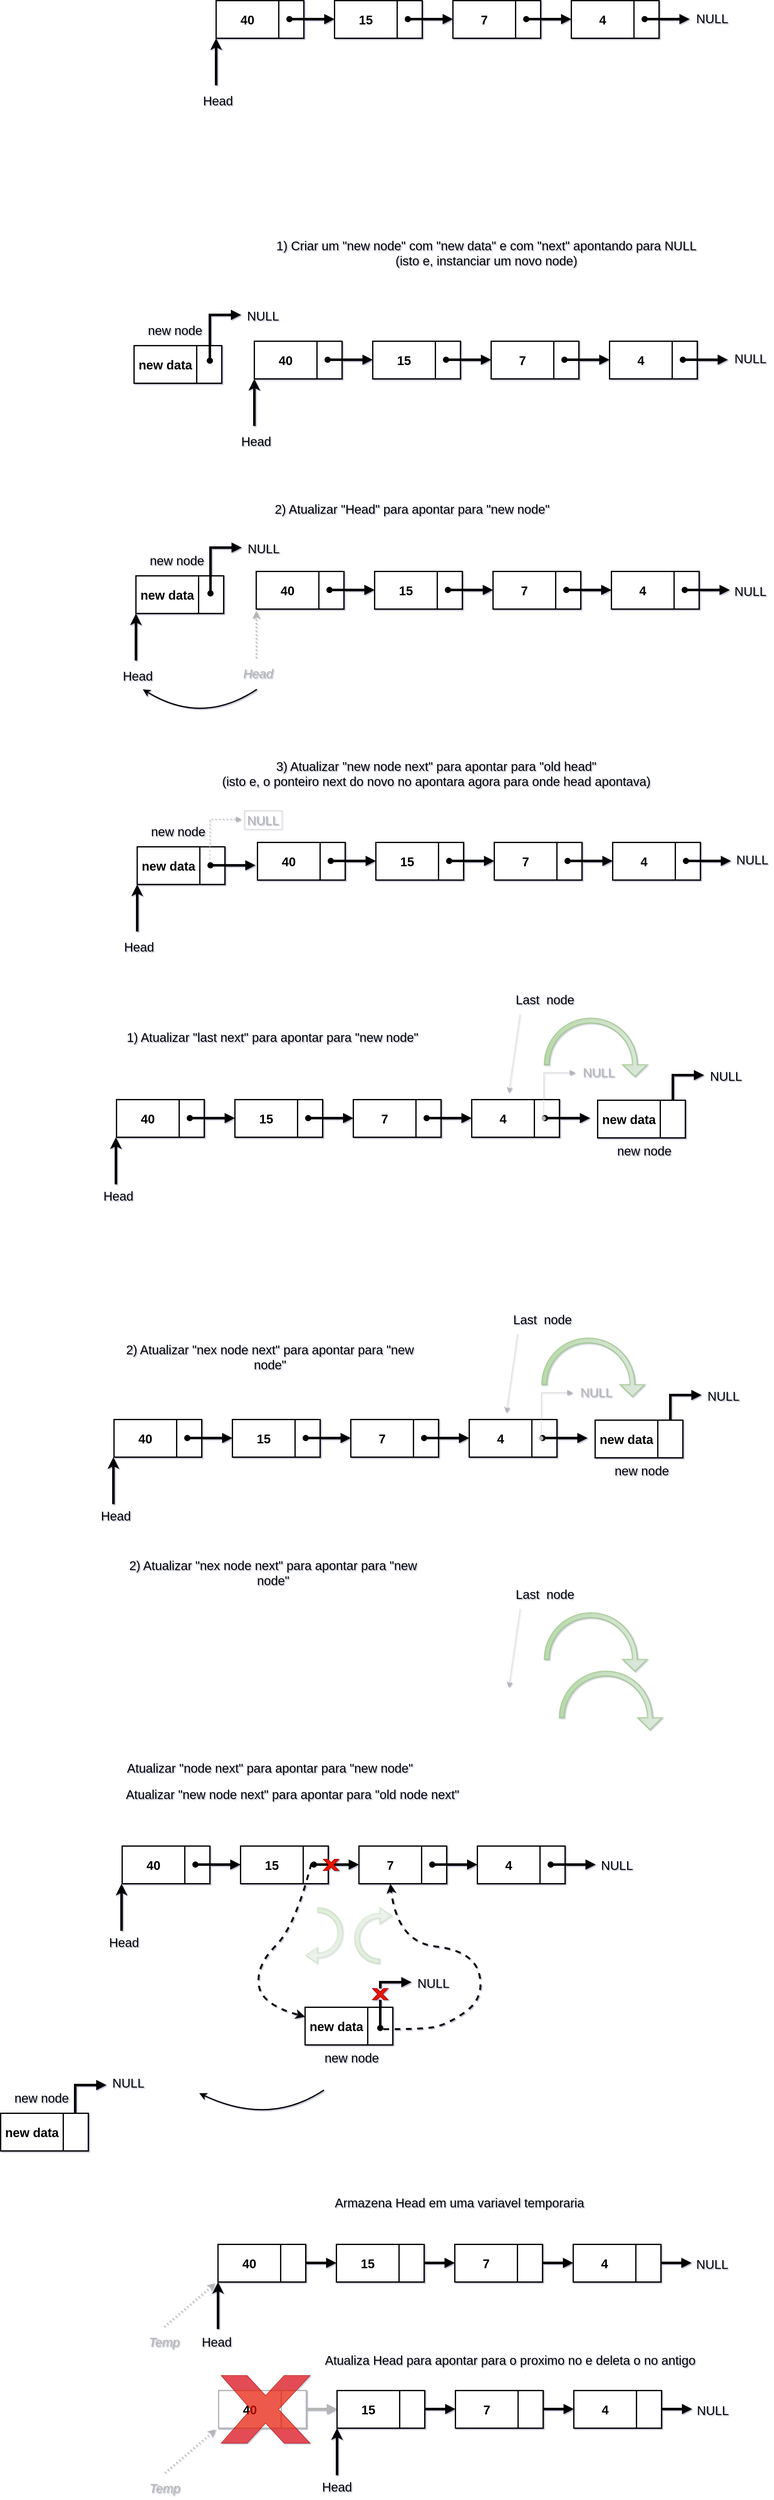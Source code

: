 <mxfile version="15.5.4" type="embed"><diagram id="-Kn3t5EciEPvUc-Hu51d" name="Page-1"><mxGraphModel dx="1991" dy="1128" grid="0" gridSize="9" guides="1" tooltips="1" connect="1" arrows="1" fold="1" page="0" pageScale="1" pageWidth="827" pageHeight="1169" background="#ffffff" math="0" shadow="1"><root><mxCell id="0"/><mxCell id="1" parent="0"/><mxCell id="31" value="" style="group" vertex="1" connectable="0" parent="1"><mxGeometry x="-16" y="-144" width="783" height="174" as="geometry"/></mxCell><mxCell id="10" value="" style="group" vertex="1" connectable="0" parent="31"><mxGeometry x="27" width="189" height="60" as="geometry"/></mxCell><mxCell id="4" value="" style="group" vertex="1" connectable="0" parent="10"><mxGeometry width="140" height="60" as="geometry"/></mxCell><mxCell id="2" value="" style="rounded=0;whiteSpace=wrap;html=1;strokeColor=#000000;fillColor=#FFFFFF;strokeWidth=2;" vertex="1" parent="4"><mxGeometry x="100" width="40" height="60" as="geometry"/></mxCell><mxCell id="3" value="&lt;font color=&quot;#000000&quot; size=&quot;1&quot;&gt;&lt;b style=&quot;font-size: 20px&quot;&gt;40&lt;/b&gt;&lt;/font&gt;" style="rounded=0;whiteSpace=wrap;html=1;fillColor=#FFFFFF;strokeColor=#000000;strokeWidth=2;" vertex="1" parent="4"><mxGeometry width="100" height="60" as="geometry"/></mxCell><mxCell id="9" value="" style="endArrow=block;html=1;rounded=0;strokeColor=#000000;strokeWidth=4;startArrow=oval;startFill=1;endFill=1;" edge="1" parent="10"><mxGeometry width="50" height="50" relative="1" as="geometry"><mxPoint x="117" y="29.5" as="sourcePoint"/><mxPoint x="189" y="29.5" as="targetPoint"/></mxGeometry></mxCell><mxCell id="11" value="" style="group" vertex="1" connectable="0" parent="31"><mxGeometry x="216" width="189" height="60" as="geometry"/></mxCell><mxCell id="12" value="" style="group" vertex="1" connectable="0" parent="11"><mxGeometry width="140" height="60" as="geometry"/></mxCell><mxCell id="13" value="" style="rounded=0;whiteSpace=wrap;html=1;strokeColor=#000000;fillColor=#FFFFFF;strokeWidth=2;" vertex="1" parent="12"><mxGeometry x="100" width="40" height="60" as="geometry"/></mxCell><mxCell id="14" value="&lt;font color=&quot;#000000&quot; size=&quot;1&quot;&gt;&lt;b style=&quot;font-size: 20px&quot;&gt;15&lt;/b&gt;&lt;/font&gt;" style="rounded=0;whiteSpace=wrap;html=1;fillColor=#FFFFFF;strokeColor=#000000;strokeWidth=2;" vertex="1" parent="12"><mxGeometry width="100" height="60" as="geometry"/></mxCell><mxCell id="15" value="" style="endArrow=block;html=1;rounded=0;strokeColor=#000000;strokeWidth=4;startArrow=oval;startFill=1;endFill=1;" edge="1" parent="11"><mxGeometry width="50" height="50" relative="1" as="geometry"><mxPoint x="117" y="29.5" as="sourcePoint"/><mxPoint x="189" y="29.5" as="targetPoint"/></mxGeometry></mxCell><mxCell id="16" value="" style="group" vertex="1" connectable="0" parent="31"><mxGeometry x="405" width="189" height="60" as="geometry"/></mxCell><mxCell id="17" value="" style="group" vertex="1" connectable="0" parent="16"><mxGeometry width="140" height="60" as="geometry"/></mxCell><mxCell id="18" value="" style="rounded=0;whiteSpace=wrap;html=1;strokeColor=#000000;fillColor=#FFFFFF;strokeWidth=2;" vertex="1" parent="17"><mxGeometry x="100" width="40" height="60" as="geometry"/></mxCell><mxCell id="19" value="&lt;font color=&quot;#000000&quot; size=&quot;1&quot;&gt;&lt;b style=&quot;font-size: 20px&quot;&gt;7&lt;/b&gt;&lt;/font&gt;" style="rounded=0;whiteSpace=wrap;html=1;fillColor=#FFFFFF;strokeColor=#000000;strokeWidth=2;" vertex="1" parent="17"><mxGeometry width="100" height="60" as="geometry"/></mxCell><mxCell id="20" value="" style="endArrow=block;html=1;rounded=0;strokeColor=#000000;strokeWidth=4;startArrow=oval;startFill=1;endFill=1;" edge="1" parent="16"><mxGeometry width="50" height="50" relative="1" as="geometry"><mxPoint x="117" y="29.5" as="sourcePoint"/><mxPoint x="189" y="29.5" as="targetPoint"/></mxGeometry></mxCell><mxCell id="21" value="" style="group" vertex="1" connectable="0" parent="31"><mxGeometry x="594" width="189" height="60" as="geometry"/></mxCell><mxCell id="22" value="" style="group" vertex="1" connectable="0" parent="21"><mxGeometry width="140" height="60" as="geometry"/></mxCell><mxCell id="23" value="" style="rounded=0;whiteSpace=wrap;html=1;strokeColor=#000000;fillColor=#FFFFFF;strokeWidth=2;" vertex="1" parent="22"><mxGeometry x="100" width="40" height="60" as="geometry"/></mxCell><mxCell id="24" value="&lt;font color=&quot;#000000&quot; size=&quot;1&quot;&gt;&lt;b style=&quot;font-size: 20px&quot;&gt;4&lt;/b&gt;&lt;/font&gt;" style="rounded=0;whiteSpace=wrap;html=1;fillColor=#FFFFFF;strokeColor=#000000;strokeWidth=2;" vertex="1" parent="22"><mxGeometry width="100" height="60" as="geometry"/></mxCell><mxCell id="25" value="" style="endArrow=block;html=1;rounded=0;strokeColor=#000000;strokeWidth=4;startArrow=oval;startFill=1;endFill=1;" edge="1" parent="21"><mxGeometry width="50" height="50" relative="1" as="geometry"><mxPoint x="117" y="29.5" as="sourcePoint"/><mxPoint x="189" y="29.5" as="targetPoint"/></mxGeometry></mxCell><mxCell id="26" value="" style="endArrow=classic;html=1;rounded=0;fontSize=20;fontColor=#000000;strokeColor=#000000;strokeWidth=4;" edge="1" parent="31"><mxGeometry width="50" height="50" relative="1" as="geometry"><mxPoint x="27" y="135" as="sourcePoint"/><mxPoint x="27" y="60" as="targetPoint"/></mxGeometry></mxCell><mxCell id="27" value="Head" style="text;html=1;strokeColor=none;fillColor=none;align=center;verticalAlign=middle;whiteSpace=wrap;rounded=0;fontSize=20;fontColor=#000000;" vertex="1" parent="31"><mxGeometry y="144" width="60" height="30" as="geometry"/></mxCell><mxCell id="71" value="" style="group" vertex="1" connectable="0" parent="1"><mxGeometry x="-120" y="366" width="948" height="207" as="geometry"/></mxCell><mxCell id="33" value="" style="group" vertex="1" connectable="0" parent="71"><mxGeometry x="165" y="33" width="783" height="174" as="geometry"/></mxCell><mxCell id="34" value="" style="group" vertex="1" connectable="0" parent="33"><mxGeometry x="27" width="189" height="60" as="geometry"/></mxCell><mxCell id="35" value="" style="group" vertex="1" connectable="0" parent="34"><mxGeometry width="140" height="60" as="geometry"/></mxCell><mxCell id="36" value="" style="rounded=0;whiteSpace=wrap;html=1;strokeColor=#000000;fillColor=#FFFFFF;strokeWidth=2;" vertex="1" parent="35"><mxGeometry x="100" width="40" height="60" as="geometry"/></mxCell><mxCell id="37" value="&lt;font color=&quot;#000000&quot; size=&quot;1&quot;&gt;&lt;b style=&quot;font-size: 20px&quot;&gt;40&lt;/b&gt;&lt;/font&gt;" style="rounded=0;whiteSpace=wrap;html=1;fillColor=#FFFFFF;strokeColor=#000000;strokeWidth=2;" vertex="1" parent="35"><mxGeometry width="100" height="60" as="geometry"/></mxCell><mxCell id="38" value="" style="endArrow=block;html=1;rounded=0;strokeColor=#000000;strokeWidth=4;startArrow=oval;startFill=1;endFill=1;" edge="1" parent="34"><mxGeometry width="50" height="50" relative="1" as="geometry"><mxPoint x="117" y="29.5" as="sourcePoint"/><mxPoint x="189" y="29.5" as="targetPoint"/></mxGeometry></mxCell><mxCell id="39" value="" style="group" vertex="1" connectable="0" parent="33"><mxGeometry x="216" width="189" height="60" as="geometry"/></mxCell><mxCell id="40" value="" style="group" vertex="1" connectable="0" parent="39"><mxGeometry width="140" height="60" as="geometry"/></mxCell><mxCell id="41" value="" style="rounded=0;whiteSpace=wrap;html=1;strokeColor=#000000;fillColor=#FFFFFF;strokeWidth=2;" vertex="1" parent="40"><mxGeometry x="100" width="40" height="60" as="geometry"/></mxCell><mxCell id="42" value="&lt;font color=&quot;#000000&quot; size=&quot;1&quot;&gt;&lt;b style=&quot;font-size: 20px&quot;&gt;15&lt;/b&gt;&lt;/font&gt;" style="rounded=0;whiteSpace=wrap;html=1;fillColor=#FFFFFF;strokeColor=#000000;strokeWidth=2;" vertex="1" parent="40"><mxGeometry width="100" height="60" as="geometry"/></mxCell><mxCell id="43" value="" style="endArrow=block;html=1;rounded=0;strokeColor=#000000;strokeWidth=4;startArrow=oval;startFill=1;endFill=1;" edge="1" parent="39"><mxGeometry width="50" height="50" relative="1" as="geometry"><mxPoint x="117" y="29.5" as="sourcePoint"/><mxPoint x="189" y="29.5" as="targetPoint"/></mxGeometry></mxCell><mxCell id="44" value="" style="group" vertex="1" connectable="0" parent="33"><mxGeometry x="405" width="189" height="60" as="geometry"/></mxCell><mxCell id="45" value="" style="group" vertex="1" connectable="0" parent="44"><mxGeometry width="140" height="60" as="geometry"/></mxCell><mxCell id="46" value="" style="rounded=0;whiteSpace=wrap;html=1;strokeColor=#000000;fillColor=#FFFFFF;strokeWidth=2;" vertex="1" parent="45"><mxGeometry x="100" width="40" height="60" as="geometry"/></mxCell><mxCell id="47" value="&lt;font color=&quot;#000000&quot; size=&quot;1&quot;&gt;&lt;b style=&quot;font-size: 20px&quot;&gt;7&lt;/b&gt;&lt;/font&gt;" style="rounded=0;whiteSpace=wrap;html=1;fillColor=#FFFFFF;strokeColor=#000000;strokeWidth=2;" vertex="1" parent="45"><mxGeometry width="100" height="60" as="geometry"/></mxCell><mxCell id="48" value="" style="endArrow=block;html=1;rounded=0;strokeColor=#000000;strokeWidth=4;startArrow=oval;startFill=1;endFill=1;" edge="1" parent="44"><mxGeometry width="50" height="50" relative="1" as="geometry"><mxPoint x="117" y="29.5" as="sourcePoint"/><mxPoint x="189" y="29.5" as="targetPoint"/></mxGeometry></mxCell><mxCell id="49" value="" style="group" vertex="1" connectable="0" parent="33"><mxGeometry x="594" width="189" height="60" as="geometry"/></mxCell><mxCell id="50" value="" style="group" vertex="1" connectable="0" parent="49"><mxGeometry width="140" height="60" as="geometry"/></mxCell><mxCell id="51" value="" style="rounded=0;whiteSpace=wrap;html=1;strokeColor=#000000;fillColor=#FFFFFF;strokeWidth=2;" vertex="1" parent="50"><mxGeometry x="100" width="40" height="60" as="geometry"/></mxCell><mxCell id="52" value="&lt;font color=&quot;#000000&quot; size=&quot;1&quot;&gt;&lt;b style=&quot;font-size: 20px&quot;&gt;4&lt;/b&gt;&lt;/font&gt;" style="rounded=0;whiteSpace=wrap;html=1;fillColor=#FFFFFF;strokeColor=#000000;strokeWidth=2;" vertex="1" parent="50"><mxGeometry width="100" height="60" as="geometry"/></mxCell><mxCell id="53" value="" style="endArrow=block;html=1;rounded=0;strokeColor=#000000;strokeWidth=4;startArrow=oval;startFill=1;endFill=1;" edge="1" parent="49"><mxGeometry width="50" height="50" relative="1" as="geometry"><mxPoint x="117" y="29.5" as="sourcePoint"/><mxPoint x="189" y="29.5" as="targetPoint"/></mxGeometry></mxCell><mxCell id="54" value="" style="endArrow=classic;html=1;rounded=0;fontSize=20;fontColor=#000000;strokeColor=#000000;strokeWidth=4;" edge="1" parent="33"><mxGeometry width="50" height="50" relative="1" as="geometry"><mxPoint x="27" y="135" as="sourcePoint"/><mxPoint x="27" y="60" as="targetPoint"/></mxGeometry></mxCell><mxCell id="55" value="Head" style="text;html=1;strokeColor=none;fillColor=none;align=center;verticalAlign=middle;whiteSpace=wrap;rounded=0;fontSize=20;fontColor=#000000;" vertex="1" parent="33"><mxGeometry y="144" width="60" height="30" as="geometry"/></mxCell><mxCell id="62" value="" style="group" vertex="1" connectable="0" parent="71"><mxGeometry y="40" width="189" height="60" as="geometry"/></mxCell><mxCell id="63" value="" style="group" vertex="1" connectable="0" parent="62"><mxGeometry width="140" height="60" as="geometry"/></mxCell><mxCell id="64" value="" style="rounded=0;whiteSpace=wrap;html=1;strokeColor=#000000;fillColor=#FFFFFF;strokeWidth=2;" vertex="1" parent="63"><mxGeometry x="100" width="40" height="60" as="geometry"/></mxCell><mxCell id="65" value="&lt;font color=&quot;#000000&quot;&gt;&lt;span style=&quot;font-size: 20px&quot;&gt;&lt;b&gt;new data&lt;/b&gt;&lt;/span&gt;&lt;/font&gt;" style="rounded=0;whiteSpace=wrap;html=1;fillColor=#FFFFFF;strokeColor=#000000;strokeWidth=2;" vertex="1" parent="63"><mxGeometry width="100" height="60" as="geometry"/></mxCell><mxCell id="70" value="new node" style="text;html=1;strokeColor=none;fillColor=none;align=center;verticalAlign=middle;whiteSpace=wrap;rounded=0;fontSize=20;fontColor=#000000;" vertex="1" parent="71"><mxGeometry x="12" width="107" height="30" as="geometry"/></mxCell><mxCell id="155" value="" style="endArrow=block;startArrow=oval;html=1;rounded=0;fontSize=20;fontColor=#B5B5B5;strokeColor=#000000;strokeWidth=4;startFill=1;endFill=1;" edge="1" parent="71"><mxGeometry width="50" height="50" relative="1" as="geometry"><mxPoint x="121" y="64" as="sourcePoint"/><mxPoint x="171" y="-9" as="targetPoint"/><Array as="points"><mxPoint x="121" y="-9"/><mxPoint x="141" y="-9"/></Array></mxGeometry></mxCell><mxCell id="105" value="3) Atualizar &quot;new node next&quot; para apontar para &quot;old head&quot;&lt;br&gt;(isto e, o ponteiro next do novo no apontara agora para onde head apontava)" style="text;html=1;strokeColor=none;fillColor=none;align=center;verticalAlign=middle;whiteSpace=wrap;rounded=0;fontSize=20;fontColor=#000000;" vertex="1" parent="1"><mxGeometry x="6" y="1073" width="713" height="30" as="geometry"/></mxCell><mxCell id="118" value="" style="group" vertex="1" connectable="0" parent="1"><mxGeometry x="-115" y="1165" width="948" height="214" as="geometry"/></mxCell><mxCell id="119" value="" style="group" vertex="1" connectable="0" parent="118"><mxGeometry x="165" y="33" width="783" height="174" as="geometry"/></mxCell><mxCell id="120" value="" style="group" vertex="1" connectable="0" parent="119"><mxGeometry x="27" width="189" height="60" as="geometry"/></mxCell><mxCell id="121" value="" style="group" vertex="1" connectable="0" parent="120"><mxGeometry width="140" height="60" as="geometry"/></mxCell><mxCell id="122" value="" style="rounded=0;whiteSpace=wrap;html=1;strokeColor=#000000;fillColor=#FFFFFF;strokeWidth=2;" vertex="1" parent="121"><mxGeometry x="100" width="40" height="60" as="geometry"/></mxCell><mxCell id="123" value="&lt;font color=&quot;#000000&quot; size=&quot;1&quot;&gt;&lt;b style=&quot;font-size: 20px&quot;&gt;40&lt;/b&gt;&lt;/font&gt;" style="rounded=0;whiteSpace=wrap;html=1;fillColor=#FFFFFF;strokeColor=#000000;strokeWidth=2;" vertex="1" parent="121"><mxGeometry width="100" height="60" as="geometry"/></mxCell><mxCell id="124" value="" style="endArrow=block;html=1;rounded=0;strokeColor=#000000;strokeWidth=4;startArrow=oval;startFill=1;endFill=1;" edge="1" parent="120"><mxGeometry width="50" height="50" relative="1" as="geometry"><mxPoint x="117" y="29.5" as="sourcePoint"/><mxPoint x="189" y="29.5" as="targetPoint"/></mxGeometry></mxCell><mxCell id="125" value="" style="group" vertex="1" connectable="0" parent="119"><mxGeometry x="216" width="189" height="60" as="geometry"/></mxCell><mxCell id="126" value="" style="group" vertex="1" connectable="0" parent="125"><mxGeometry width="140" height="60" as="geometry"/></mxCell><mxCell id="127" value="" style="rounded=0;whiteSpace=wrap;html=1;strokeColor=#000000;fillColor=#FFFFFF;strokeWidth=2;" vertex="1" parent="126"><mxGeometry x="100" width="40" height="60" as="geometry"/></mxCell><mxCell id="128" value="&lt;font color=&quot;#000000&quot; size=&quot;1&quot;&gt;&lt;b style=&quot;font-size: 20px&quot;&gt;15&lt;/b&gt;&lt;/font&gt;" style="rounded=0;whiteSpace=wrap;html=1;fillColor=#FFFFFF;strokeColor=#000000;strokeWidth=2;" vertex="1" parent="126"><mxGeometry width="100" height="60" as="geometry"/></mxCell><mxCell id="129" value="" style="endArrow=block;html=1;rounded=0;strokeColor=#000000;strokeWidth=4;startArrow=oval;startFill=1;endFill=1;" edge="1" parent="125"><mxGeometry width="50" height="50" relative="1" as="geometry"><mxPoint x="117" y="29.5" as="sourcePoint"/><mxPoint x="189" y="29.5" as="targetPoint"/></mxGeometry></mxCell><mxCell id="130" value="" style="group" vertex="1" connectable="0" parent="119"><mxGeometry x="405" width="189" height="60" as="geometry"/></mxCell><mxCell id="131" value="" style="group" vertex="1" connectable="0" parent="130"><mxGeometry width="140" height="60" as="geometry"/></mxCell><mxCell id="132" value="" style="rounded=0;whiteSpace=wrap;html=1;strokeColor=#000000;fillColor=#FFFFFF;strokeWidth=2;" vertex="1" parent="131"><mxGeometry x="100" width="40" height="60" as="geometry"/></mxCell><mxCell id="133" value="&lt;font color=&quot;#000000&quot; size=&quot;1&quot;&gt;&lt;b style=&quot;font-size: 20px&quot;&gt;7&lt;/b&gt;&lt;/font&gt;" style="rounded=0;whiteSpace=wrap;html=1;fillColor=#FFFFFF;strokeColor=#000000;strokeWidth=2;" vertex="1" parent="131"><mxGeometry width="100" height="60" as="geometry"/></mxCell><mxCell id="134" value="" style="endArrow=block;html=1;rounded=0;strokeColor=#000000;strokeWidth=4;startArrow=oval;startFill=1;endFill=1;" edge="1" parent="130"><mxGeometry width="50" height="50" relative="1" as="geometry"><mxPoint x="117" y="29.5" as="sourcePoint"/><mxPoint x="189" y="29.5" as="targetPoint"/></mxGeometry></mxCell><mxCell id="135" value="" style="group" vertex="1" connectable="0" parent="119"><mxGeometry x="594" width="189" height="60" as="geometry"/></mxCell><mxCell id="136" value="" style="group" vertex="1" connectable="0" parent="135"><mxGeometry width="140" height="60" as="geometry"/></mxCell><mxCell id="137" value="" style="rounded=0;whiteSpace=wrap;html=1;strokeColor=#000000;fillColor=#FFFFFF;strokeWidth=2;" vertex="1" parent="136"><mxGeometry x="100" width="40" height="60" as="geometry"/></mxCell><mxCell id="138" value="&lt;font color=&quot;#000000&quot; size=&quot;1&quot;&gt;&lt;b style=&quot;font-size: 20px&quot;&gt;4&lt;/b&gt;&lt;/font&gt;" style="rounded=0;whiteSpace=wrap;html=1;fillColor=#FFFFFF;strokeColor=#000000;strokeWidth=2;" vertex="1" parent="136"><mxGeometry width="100" height="60" as="geometry"/></mxCell><mxCell id="139" value="" style="endArrow=block;html=1;rounded=0;strokeColor=#000000;strokeWidth=4;startArrow=oval;startFill=1;endFill=1;" edge="1" parent="135"><mxGeometry width="50" height="50" relative="1" as="geometry"><mxPoint x="117" y="29.5" as="sourcePoint"/><mxPoint x="189" y="29.5" as="targetPoint"/></mxGeometry></mxCell><mxCell id="140" value="" style="group" vertex="1" connectable="0" parent="118"><mxGeometry y="40" width="189" height="60" as="geometry"/></mxCell><mxCell id="141" value="" style="group" vertex="1" connectable="0" parent="140"><mxGeometry width="140" height="60" as="geometry"/></mxCell><mxCell id="142" value="" style="rounded=0;whiteSpace=wrap;html=1;strokeColor=#000000;fillColor=#FFFFFF;strokeWidth=2;" vertex="1" parent="141"><mxGeometry x="100" width="40" height="60" as="geometry"/></mxCell><mxCell id="143" value="&lt;font color=&quot;#000000&quot;&gt;&lt;span style=&quot;font-size: 20px&quot;&gt;&lt;b&gt;new data&lt;/b&gt;&lt;/span&gt;&lt;/font&gt;" style="rounded=0;whiteSpace=wrap;html=1;fillColor=#FFFFFF;strokeColor=#000000;strokeWidth=2;" vertex="1" parent="141"><mxGeometry width="100" height="60" as="geometry"/></mxCell><mxCell id="145" value="new node" style="text;html=1;strokeColor=none;fillColor=none;align=center;verticalAlign=middle;whiteSpace=wrap;rounded=0;fontSize=20;fontColor=#000000;" vertex="1" parent="118"><mxGeometry x="12" width="107" height="30" as="geometry"/></mxCell><mxCell id="146" value="" style="endArrow=classic;html=1;rounded=0;fontSize=20;fontColor=#000000;strokeColor=#000000;strokeWidth=4;" edge="1" parent="118"><mxGeometry width="50" height="50" relative="1" as="geometry"><mxPoint y="175" as="sourcePoint"/><mxPoint y="100" as="targetPoint"/></mxGeometry></mxCell><mxCell id="147" value="Head" style="text;html=1;strokeColor=none;fillColor=none;align=center;verticalAlign=middle;whiteSpace=wrap;rounded=0;fontSize=20;fontColor=#000000;" vertex="1" parent="118"><mxGeometry x="-27" y="184" width="60" height="30" as="geometry"/></mxCell><mxCell id="165" value="NULL" style="text;html=1;strokeColor=#B5B5B5;fillColor=none;align=center;verticalAlign=middle;whiteSpace=wrap;rounded=0;shadow=0;glass=0;sketch=0;fontSize=20;fontColor=#B5B5B5;opacity=50;" vertex="1" parent="118"><mxGeometry x="171" y="-18" width="60" height="30" as="geometry"/></mxCell><mxCell id="164" value="" style="endArrow=block;startArrow=oval;html=1;rounded=0;fontSize=20;fontColor=#B5B5B5;strokeColor=#B5B5B5;strokeWidth=1;startFill=1;endFill=1;dashed=1;" edge="1" parent="118"><mxGeometry width="50" height="50" relative="1" as="geometry"><mxPoint x="116" y="69" as="sourcePoint"/><mxPoint x="166" y="-4" as="targetPoint"/><Array as="points"><mxPoint x="116" y="-4"/><mxPoint x="136" y="-4"/></Array></mxGeometry></mxCell><mxCell id="157" value="NULL" style="text;html=1;strokeColor=none;fillColor=none;align=center;verticalAlign=middle;whiteSpace=wrap;rounded=0;shadow=0;glass=0;sketch=0;fontSize=20;fontColor=#000000;opacity=50;" vertex="1" parent="1"><mxGeometry x="773" y="-131" width="60" height="30" as="geometry"/></mxCell><mxCell id="158" value="NULL" style="text;html=1;strokeColor=none;fillColor=none;align=center;verticalAlign=middle;whiteSpace=wrap;rounded=0;shadow=0;glass=0;sketch=0;fontSize=20;fontColor=#000000;opacity=50;" vertex="1" parent="1"><mxGeometry x="56" y="343" width="60" height="30" as="geometry"/></mxCell><mxCell id="162" value="NULL" style="text;html=1;strokeColor=none;fillColor=none;align=center;verticalAlign=middle;whiteSpace=wrap;rounded=0;shadow=0;glass=0;sketch=0;fontSize=20;fontColor=#000000;opacity=50;" vertex="1" parent="1"><mxGeometry x="834" y="411" width="60" height="30" as="geometry"/></mxCell><mxCell id="163" value="NULL" style="text;html=1;strokeColor=none;fillColor=none;align=center;verticalAlign=middle;whiteSpace=wrap;rounded=0;shadow=0;glass=0;sketch=0;fontSize=20;fontColor=#000000;opacity=50;" vertex="1" parent="1"><mxGeometry x="837" y="1210" width="60" height="30" as="geometry"/></mxCell><mxCell id="171" value="" style="endArrow=block;html=1;rounded=0;strokeColor=#000000;strokeWidth=4;startArrow=oval;startFill=1;endFill=1;" edge="1" parent="1"><mxGeometry width="50" height="50" relative="1" as="geometry"><mxPoint x="2" y="1234.5" as="sourcePoint"/><mxPoint x="74" y="1234.5" as="targetPoint"/></mxGeometry></mxCell><mxCell id="172" value="" style="group" vertex="1" connectable="0" parent="1"><mxGeometry x="-117" y="681" width="1011" height="331" as="geometry"/></mxCell><mxCell id="72" value="" style="group" vertex="1" connectable="0" parent="172"><mxGeometry y="52" width="948" height="214" as="geometry"/></mxCell><mxCell id="73" value="" style="group" vertex="1" connectable="0" parent="72"><mxGeometry x="165" y="33" width="783" height="174" as="geometry"/></mxCell><mxCell id="74" value="" style="group" vertex="1" connectable="0" parent="73"><mxGeometry x="27" width="189" height="60" as="geometry"/></mxCell><mxCell id="75" value="" style="group" vertex="1" connectable="0" parent="74"><mxGeometry width="140" height="60" as="geometry"/></mxCell><mxCell id="76" value="" style="rounded=0;whiteSpace=wrap;html=1;strokeColor=#000000;fillColor=#FFFFFF;strokeWidth=2;" vertex="1" parent="75"><mxGeometry x="100" width="40" height="60" as="geometry"/></mxCell><mxCell id="77" value="&lt;font color=&quot;#000000&quot; size=&quot;1&quot;&gt;&lt;b style=&quot;font-size: 20px&quot;&gt;40&lt;/b&gt;&lt;/font&gt;" style="rounded=0;whiteSpace=wrap;html=1;fillColor=#FFFFFF;strokeColor=#000000;strokeWidth=2;" vertex="1" parent="75"><mxGeometry width="100" height="60" as="geometry"/></mxCell><mxCell id="78" value="" style="endArrow=block;html=1;rounded=0;strokeColor=#000000;strokeWidth=4;startArrow=oval;startFill=1;endFill=1;" edge="1" parent="74"><mxGeometry width="50" height="50" relative="1" as="geometry"><mxPoint x="117" y="29.5" as="sourcePoint"/><mxPoint x="189" y="29.5" as="targetPoint"/></mxGeometry></mxCell><mxCell id="79" value="" style="group" vertex="1" connectable="0" parent="73"><mxGeometry x="216" width="189" height="60" as="geometry"/></mxCell><mxCell id="80" value="" style="group" vertex="1" connectable="0" parent="79"><mxGeometry width="140" height="60" as="geometry"/></mxCell><mxCell id="81" value="" style="rounded=0;whiteSpace=wrap;html=1;strokeColor=#000000;fillColor=#FFFFFF;strokeWidth=2;" vertex="1" parent="80"><mxGeometry x="100" width="40" height="60" as="geometry"/></mxCell><mxCell id="82" value="&lt;font color=&quot;#000000&quot; size=&quot;1&quot;&gt;&lt;b style=&quot;font-size: 20px&quot;&gt;15&lt;/b&gt;&lt;/font&gt;" style="rounded=0;whiteSpace=wrap;html=1;fillColor=#FFFFFF;strokeColor=#000000;strokeWidth=2;" vertex="1" parent="80"><mxGeometry width="100" height="60" as="geometry"/></mxCell><mxCell id="83" value="" style="endArrow=block;html=1;rounded=0;strokeColor=#000000;strokeWidth=4;startArrow=oval;startFill=1;endFill=1;" edge="1" parent="79"><mxGeometry width="50" height="50" relative="1" as="geometry"><mxPoint x="117" y="29.5" as="sourcePoint"/><mxPoint x="189" y="29.5" as="targetPoint"/></mxGeometry></mxCell><mxCell id="84" value="" style="group" vertex="1" connectable="0" parent="73"><mxGeometry x="405" width="189" height="60" as="geometry"/></mxCell><mxCell id="85" value="" style="group" vertex="1" connectable="0" parent="84"><mxGeometry width="140" height="60" as="geometry"/></mxCell><mxCell id="86" value="" style="rounded=0;whiteSpace=wrap;html=1;strokeColor=#000000;fillColor=#FFFFFF;strokeWidth=2;" vertex="1" parent="85"><mxGeometry x="100" width="40" height="60" as="geometry"/></mxCell><mxCell id="87" value="&lt;font color=&quot;#000000&quot; size=&quot;1&quot;&gt;&lt;b style=&quot;font-size: 20px&quot;&gt;7&lt;/b&gt;&lt;/font&gt;" style="rounded=0;whiteSpace=wrap;html=1;fillColor=#FFFFFF;strokeColor=#000000;strokeWidth=2;" vertex="1" parent="85"><mxGeometry width="100" height="60" as="geometry"/></mxCell><mxCell id="88" value="" style="endArrow=block;html=1;rounded=0;strokeColor=#000000;strokeWidth=4;startArrow=oval;startFill=1;endFill=1;" edge="1" parent="84"><mxGeometry width="50" height="50" relative="1" as="geometry"><mxPoint x="117" y="29.5" as="sourcePoint"/><mxPoint x="189" y="29.5" as="targetPoint"/></mxGeometry></mxCell><mxCell id="89" value="" style="group" vertex="1" connectable="0" parent="73"><mxGeometry x="594" width="189" height="60" as="geometry"/></mxCell><mxCell id="90" value="" style="group" vertex="1" connectable="0" parent="89"><mxGeometry width="140" height="60" as="geometry"/></mxCell><mxCell id="91" value="" style="rounded=0;whiteSpace=wrap;html=1;strokeColor=#000000;fillColor=#FFFFFF;strokeWidth=2;" vertex="1" parent="90"><mxGeometry x="100" width="40" height="60" as="geometry"/></mxCell><mxCell id="92" value="&lt;font color=&quot;#000000&quot; size=&quot;1&quot;&gt;&lt;b style=&quot;font-size: 20px&quot;&gt;4&lt;/b&gt;&lt;/font&gt;" style="rounded=0;whiteSpace=wrap;html=1;fillColor=#FFFFFF;strokeColor=#000000;strokeWidth=2;" vertex="1" parent="90"><mxGeometry width="100" height="60" as="geometry"/></mxCell><mxCell id="93" value="" style="endArrow=block;html=1;rounded=0;strokeColor=#000000;strokeWidth=4;startArrow=oval;startFill=1;endFill=1;" edge="1" parent="89"><mxGeometry width="50" height="50" relative="1" as="geometry"><mxPoint x="117" y="29.5" as="sourcePoint"/><mxPoint x="189" y="29.5" as="targetPoint"/></mxGeometry></mxCell><mxCell id="96" value="" style="group" vertex="1" connectable="0" parent="72"><mxGeometry y="40" width="189" height="60" as="geometry"/></mxCell><mxCell id="97" value="" style="group" vertex="1" connectable="0" parent="96"><mxGeometry width="140" height="60" as="geometry"/></mxCell><mxCell id="98" value="" style="rounded=0;whiteSpace=wrap;html=1;strokeColor=#000000;fillColor=#FFFFFF;strokeWidth=2;" vertex="1" parent="97"><mxGeometry x="100" width="40" height="60" as="geometry"/></mxCell><mxCell id="99" value="&lt;font color=&quot;#000000&quot;&gt;&lt;span style=&quot;font-size: 20px&quot;&gt;&lt;b&gt;new data&lt;/b&gt;&lt;/span&gt;&lt;/font&gt;" style="rounded=0;whiteSpace=wrap;html=1;fillColor=#FFFFFF;strokeColor=#000000;strokeWidth=2;" vertex="1" parent="97"><mxGeometry width="100" height="60" as="geometry"/></mxCell><mxCell id="101" value="new node" style="text;html=1;strokeColor=none;fillColor=none;align=center;verticalAlign=middle;whiteSpace=wrap;rounded=0;fontSize=20;fontColor=#000000;" vertex="1" parent="72"><mxGeometry x="12" width="107" height="30" as="geometry"/></mxCell><mxCell id="102" value="" style="endArrow=classic;html=1;rounded=0;fontSize=20;fontColor=#000000;strokeColor=#000000;strokeWidth=4;" edge="1" parent="72"><mxGeometry width="50" height="50" relative="1" as="geometry"><mxPoint y="175" as="sourcePoint"/><mxPoint y="100" as="targetPoint"/></mxGeometry></mxCell><mxCell id="103" value="Head" style="text;html=1;strokeColor=none;fillColor=none;align=center;verticalAlign=middle;whiteSpace=wrap;rounded=0;fontSize=20;fontColor=#000000;" vertex="1" parent="72"><mxGeometry x="-27" y="184" width="60" height="30" as="geometry"/></mxCell><mxCell id="160" value="" style="endArrow=block;startArrow=oval;html=1;rounded=0;fontSize=20;fontColor=#B5B5B5;strokeColor=#000000;strokeWidth=4;startFill=1;endFill=1;" edge="1" parent="72"><mxGeometry width="50" height="50" relative="1" as="geometry"><mxPoint x="119" y="68" as="sourcePoint"/><mxPoint x="169" y="-5" as="targetPoint"/><Array as="points"><mxPoint x="119" y="-5"/><mxPoint x="139" y="-5"/></Array></mxGeometry></mxCell><mxCell id="161" value="NULL" style="text;html=1;strokeColor=none;fillColor=none;align=center;verticalAlign=middle;whiteSpace=wrap;rounded=0;shadow=0;glass=0;sketch=0;fontSize=20;fontColor=#000000;opacity=50;" vertex="1" parent="72"><mxGeometry x="174" y="-19" width="60" height="30" as="geometry"/></mxCell><mxCell id="113" value="" style="group;sketch=0;shadow=0;glass=0;opacity=50;fontStyle=0" vertex="1" connectable="0" parent="172"><mxGeometry x="165" y="148" width="60" height="114" as="geometry"/></mxCell><mxCell id="111" value="" style="endArrow=classic;html=1;rounded=0;fontSize=20;fontColor=#B5B5B5;strokeColor=#B5B5B5;strokeWidth=2;dashed=1;dashPattern=1 2;" edge="1" parent="113"><mxGeometry width="50" height="50" relative="1" as="geometry"><mxPoint x="27" y="75" as="sourcePoint"/><mxPoint x="27" as="targetPoint"/></mxGeometry></mxCell><mxCell id="112" value="&lt;i&gt;&lt;font&gt;Head&lt;/font&gt;&lt;/i&gt;" style="text;html=1;strokeColor=none;fillColor=none;align=center;verticalAlign=middle;whiteSpace=wrap;rounded=0;fontSize=20;fontColor=#B5B5B5;sketch=1;" vertex="1" parent="113"><mxGeometry y="84" width="60" height="30" as="geometry"/></mxCell><mxCell id="117" value="" style="curved=1;endArrow=classic;html=1;rounded=0;fontSize=20;fontColor=#B5B5B5;strokeColor=#000000;strokeWidth=2;entryX=0.633;entryY=1.233;entryDx=0;entryDy=0;entryPerimeter=0;" edge="1" parent="172" target="103"><mxGeometry width="50" height="50" relative="1" as="geometry"><mxPoint x="193" y="273" as="sourcePoint"/><mxPoint x="143" y="323" as="targetPoint"/><Array as="points"><mxPoint x="106" y="331"/></Array></mxGeometry></mxCell><mxCell id="159" value="NULL" style="text;html=1;strokeColor=none;fillColor=none;align=center;verticalAlign=middle;whiteSpace=wrap;rounded=0;shadow=0;glass=0;sketch=0;fontSize=20;fontColor=#000000;opacity=50;" vertex="1" parent="172"><mxGeometry x="951" y="101" width="60" height="30" as="geometry"/></mxCell><mxCell id="173" value="1) Criar um &quot;new node&quot; com &quot;new data&quot; e com &quot;next&quot; apontando para NULL&lt;br&gt;(isto e, instanciar um novo node)" style="text;html=1;strokeColor=none;fillColor=none;align=center;verticalAlign=middle;whiteSpace=wrap;rounded=0;fontSize=20;fontColor=#000000;" vertex="1" parent="1"><mxGeometry x="68" y="224" width="749" height="67" as="geometry"/></mxCell><mxCell id="104" value="2) Atualizar &quot;Head&quot; para apontar para &quot;new node&quot;" style="text;html=1;strokeColor=none;fillColor=none;align=center;verticalAlign=middle;whiteSpace=wrap;rounded=0;fontSize=20;fontColor=#000000;" vertex="1" parent="1"><mxGeometry x="67" y="651" width="514" height="30" as="geometry"/></mxCell><mxCell id="259" value="" style="group" vertex="1" connectable="0" parent="1"><mxGeometry x="-175" y="1433" width="1030" height="349" as="geometry"/></mxCell><mxCell id="245" value="1) Atualizar &quot;last next&quot; para apontar para &quot;new node&quot;" style="text;html=1;strokeColor=none;fillColor=none;align=center;verticalAlign=middle;whiteSpace=wrap;rounded=0;fontSize=20;fontColor=#000000;" vertex="1" parent="259"><mxGeometry x="19" y="60" width="514" height="30" as="geometry"/></mxCell><mxCell id="238" value="" style="endArrow=block;startArrow=oval;html=1;rounded=0;fontSize=20;fontColor=#B5B5B5;strokeColor=#000000;strokeWidth=4;startFill=1;endFill=1;" edge="1" parent="259"><mxGeometry width="50" height="50" relative="1" as="geometry"><mxPoint x="915" y="209" as="sourcePoint"/><mxPoint x="965" y="136" as="targetPoint"/><Array as="points"><mxPoint x="915" y="136"/><mxPoint x="935" y="136"/></Array></mxGeometry></mxCell><mxCell id="239" value="NULL" style="text;html=1;strokeColor=none;fillColor=none;align=center;verticalAlign=middle;whiteSpace=wrap;rounded=0;shadow=0;glass=0;sketch=0;fontSize=20;fontColor=#000000;opacity=50;" vertex="1" parent="259"><mxGeometry x="970" y="122" width="60" height="30" as="geometry"/></mxCell><mxCell id="244" value="NULL" style="text;html=1;strokeColor=none;fillColor=none;align=center;verticalAlign=middle;whiteSpace=wrap;rounded=0;shadow=0;glass=0;sketch=0;fontSize=20;fontColor=#B5B5B5;opacity=50;" vertex="1" parent="259"><mxGeometry x="767" y="116" width="60" height="30" as="geometry"/></mxCell><mxCell id="231" value="" style="group" vertex="1" connectable="0" parent="259"><mxGeometry x="795" y="176" width="189" height="60" as="geometry"/></mxCell><mxCell id="232" value="" style="group" vertex="1" connectable="0" parent="231"><mxGeometry width="140" height="60" as="geometry"/></mxCell><mxCell id="233" value="" style="rounded=0;whiteSpace=wrap;html=1;strokeColor=#000000;fillColor=#FFFFFF;strokeWidth=2;" vertex="1" parent="232"><mxGeometry x="100" width="40" height="60" as="geometry"/></mxCell><mxCell id="234" value="&lt;font color=&quot;#000000&quot;&gt;&lt;span style=&quot;font-size: 20px&quot;&gt;&lt;b&gt;new data&lt;/b&gt;&lt;/span&gt;&lt;/font&gt;" style="rounded=0;whiteSpace=wrap;html=1;fillColor=#FFFFFF;strokeColor=#000000;strokeWidth=2;" vertex="1" parent="232"><mxGeometry width="100" height="60" as="geometry"/></mxCell><mxCell id="235" value="new node" style="text;html=1;strokeColor=none;fillColor=none;align=center;verticalAlign=middle;whiteSpace=wrap;rounded=0;fontSize=20;fontColor=#000000;" vertex="1" parent="259"><mxGeometry x="816" y="240.5" width="107" height="30" as="geometry"/></mxCell><mxCell id="210" value="" style="group" vertex="1" connectable="0" parent="259"><mxGeometry y="175" width="783" height="174" as="geometry"/></mxCell><mxCell id="211" value="" style="group" vertex="1" connectable="0" parent="210"><mxGeometry x="27" width="189" height="60" as="geometry"/></mxCell><mxCell id="212" value="" style="group" vertex="1" connectable="0" parent="211"><mxGeometry width="140" height="60" as="geometry"/></mxCell><mxCell id="213" value="" style="rounded=0;whiteSpace=wrap;html=1;strokeColor=#000000;fillColor=#FFFFFF;strokeWidth=2;" vertex="1" parent="212"><mxGeometry x="100" width="40" height="60" as="geometry"/></mxCell><mxCell id="214" value="&lt;font color=&quot;#000000&quot; size=&quot;1&quot;&gt;&lt;b style=&quot;font-size: 20px&quot;&gt;40&lt;/b&gt;&lt;/font&gt;" style="rounded=0;whiteSpace=wrap;html=1;fillColor=#FFFFFF;strokeColor=#000000;strokeWidth=2;" vertex="1" parent="212"><mxGeometry width="100" height="60" as="geometry"/></mxCell><mxCell id="215" value="" style="endArrow=block;html=1;rounded=0;strokeColor=#000000;strokeWidth=4;startArrow=oval;startFill=1;endFill=1;" edge="1" parent="211"><mxGeometry width="50" height="50" relative="1" as="geometry"><mxPoint x="117" y="29.5" as="sourcePoint"/><mxPoint x="189" y="29.5" as="targetPoint"/></mxGeometry></mxCell><mxCell id="216" value="" style="group" vertex="1" connectable="0" parent="210"><mxGeometry x="216" width="189" height="60" as="geometry"/></mxCell><mxCell id="217" value="" style="group" vertex="1" connectable="0" parent="216"><mxGeometry width="140" height="60" as="geometry"/></mxCell><mxCell id="218" value="" style="rounded=0;whiteSpace=wrap;html=1;strokeColor=#000000;fillColor=#FFFFFF;strokeWidth=2;" vertex="1" parent="217"><mxGeometry x="100" width="40" height="60" as="geometry"/></mxCell><mxCell id="219" value="&lt;font color=&quot;#000000&quot; size=&quot;1&quot;&gt;&lt;b style=&quot;font-size: 20px&quot;&gt;15&lt;/b&gt;&lt;/font&gt;" style="rounded=0;whiteSpace=wrap;html=1;fillColor=#FFFFFF;strokeColor=#000000;strokeWidth=2;" vertex="1" parent="217"><mxGeometry width="100" height="60" as="geometry"/></mxCell><mxCell id="220" value="" style="endArrow=block;html=1;rounded=0;strokeColor=#000000;strokeWidth=4;startArrow=oval;startFill=1;endFill=1;" edge="1" parent="216"><mxGeometry width="50" height="50" relative="1" as="geometry"><mxPoint x="117" y="29.5" as="sourcePoint"/><mxPoint x="189" y="29.5" as="targetPoint"/></mxGeometry></mxCell><mxCell id="221" value="" style="group" vertex="1" connectable="0" parent="210"><mxGeometry x="405" width="189" height="60" as="geometry"/></mxCell><mxCell id="222" value="" style="group" vertex="1" connectable="0" parent="221"><mxGeometry width="140" height="60" as="geometry"/></mxCell><mxCell id="223" value="" style="rounded=0;whiteSpace=wrap;html=1;strokeColor=#000000;fillColor=#FFFFFF;strokeWidth=2;" vertex="1" parent="222"><mxGeometry x="100" width="40" height="60" as="geometry"/></mxCell><mxCell id="224" value="&lt;font color=&quot;#000000&quot; size=&quot;1&quot;&gt;&lt;b style=&quot;font-size: 20px&quot;&gt;7&lt;/b&gt;&lt;/font&gt;" style="rounded=0;whiteSpace=wrap;html=1;fillColor=#FFFFFF;strokeColor=#000000;strokeWidth=2;" vertex="1" parent="222"><mxGeometry width="100" height="60" as="geometry"/></mxCell><mxCell id="225" value="" style="endArrow=block;html=1;rounded=0;strokeColor=#000000;strokeWidth=4;startArrow=oval;startFill=1;endFill=1;" edge="1" parent="221"><mxGeometry width="50" height="50" relative="1" as="geometry"><mxPoint x="117" y="29.5" as="sourcePoint"/><mxPoint x="189" y="29.5" as="targetPoint"/></mxGeometry></mxCell><mxCell id="226" value="" style="group" vertex="1" connectable="0" parent="210"><mxGeometry x="594" width="189" height="60" as="geometry"/></mxCell><mxCell id="227" value="" style="group" vertex="1" connectable="0" parent="226"><mxGeometry width="140" height="60" as="geometry"/></mxCell><mxCell id="228" value="" style="rounded=0;whiteSpace=wrap;html=1;strokeColor=#000000;fillColor=#FFFFFF;strokeWidth=2;" vertex="1" parent="227"><mxGeometry x="100" width="40" height="60" as="geometry"/></mxCell><mxCell id="229" value="&lt;font color=&quot;#000000&quot; size=&quot;1&quot;&gt;&lt;b style=&quot;font-size: 20px&quot;&gt;4&lt;/b&gt;&lt;/font&gt;" style="rounded=0;whiteSpace=wrap;html=1;fillColor=#FFFFFF;strokeColor=#000000;strokeWidth=2;" vertex="1" parent="227"><mxGeometry width="100" height="60" as="geometry"/></mxCell><mxCell id="230" value="" style="endArrow=block;html=1;rounded=0;strokeColor=#000000;strokeWidth=4;startArrow=oval;startFill=1;endFill=1;" edge="1" parent="226"><mxGeometry width="50" height="50" relative="1" as="geometry"><mxPoint x="117" y="29.5" as="sourcePoint"/><mxPoint x="189" y="29.5" as="targetPoint"/></mxGeometry></mxCell><mxCell id="236" value="" style="endArrow=classic;html=1;rounded=0;fontSize=20;fontColor=#000000;strokeColor=#000000;strokeWidth=4;" edge="1" parent="210"><mxGeometry x="26" y="-40" width="50" height="50" as="geometry"><mxPoint x="26" y="135" as="sourcePoint"/><mxPoint x="26" y="60" as="targetPoint"/></mxGeometry></mxCell><mxCell id="237" value="Head" style="text;html=1;strokeColor=none;fillColor=none;align=center;verticalAlign=middle;whiteSpace=wrap;rounded=0;fontSize=20;fontColor=#000000;" vertex="1" parent="210"><mxGeometry y="138" width="60" height="30" as="geometry"/></mxCell><mxCell id="247" value="" style="endArrow=block;startArrow=oval;html=1;rounded=0;fontSize=20;fontColor=#B5B5B5;strokeColor=#B5B5B5;strokeWidth=1;startFill=1;endFill=1;labelBackgroundColor=#B5B5B5;dashed=1;dashPattern=1 1;" edge="1" parent="259"><mxGeometry x="-165" y="142" width="50" height="50" as="geometry"><mxPoint x="709" y="205" as="sourcePoint"/><mxPoint x="759" y="132" as="targetPoint"/><Array as="points"><mxPoint x="709" y="132"/><mxPoint x="729" y="132"/></Array></mxGeometry></mxCell><mxCell id="255" value="" style="endArrow=classic;html=1;rounded=0;dashed=1;dashPattern=1 1;labelBackgroundColor=#B5B5B5;fontSize=20;fontColor=#B5B5B5;strokeColor=#B5B5B5;strokeWidth=1;" edge="1" parent="259"><mxGeometry width="50" height="50" relative="1" as="geometry"><mxPoint x="671" y="39" as="sourcePoint"/><mxPoint x="653" y="164" as="targetPoint"/></mxGeometry></mxCell><mxCell id="256" value="Last&amp;nbsp; node" style="text;html=1;strokeColor=none;fillColor=none;align=center;verticalAlign=middle;whiteSpace=wrap;rounded=0;shadow=0;glass=0;sketch=0;fontSize=20;fontColor=#000000;opacity=50;" vertex="1" parent="259"><mxGeometry x="651" width="120" height="30" as="geometry"/></mxCell><mxCell id="258" value="" style="html=1;shadow=0;dashed=0;align=center;verticalAlign=middle;shape=mxgraph.arrows2.uTurnArrow;dy=3.88;arrowHead=39.13;dx2=19.18;rounded=0;glass=0;sketch=0;fontSize=20;strokeColor=#82b366;strokeWidth=2;fillColor=#d5e8d4;opacity=50;rotation=90;gradientColor=#97d077;" vertex="1" parent="259"><mxGeometry x="762" y="-7.08" width="59.84" height="164.16" as="geometry"/></mxCell><mxCell id="260" value="" style="group" vertex="1" connectable="0" parent="1"><mxGeometry x="-179" y="1943" width="1030" height="349" as="geometry"/></mxCell><mxCell id="261" value="2) Atualizar &quot;nex node next&quot; para apontar para &quot;new node&quot;" style="text;html=1;strokeColor=none;fillColor=none;align=center;verticalAlign=middle;whiteSpace=wrap;rounded=0;fontSize=20;fontColor=#000000;" vertex="1" parent="260"><mxGeometry x="19" y="60" width="514" height="30" as="geometry"/></mxCell><mxCell id="262" value="" style="endArrow=block;startArrow=oval;html=1;rounded=0;fontSize=20;fontColor=#B5B5B5;strokeColor=#000000;strokeWidth=4;startFill=1;endFill=1;" edge="1" parent="260"><mxGeometry width="50" height="50" relative="1" as="geometry"><mxPoint x="915" y="209" as="sourcePoint"/><mxPoint x="965" y="136" as="targetPoint"/><Array as="points"><mxPoint x="915" y="136"/><mxPoint x="935" y="136"/></Array></mxGeometry></mxCell><mxCell id="263" value="NULL" style="text;html=1;strokeColor=none;fillColor=none;align=center;verticalAlign=middle;whiteSpace=wrap;rounded=0;shadow=0;glass=0;sketch=0;fontSize=20;fontColor=#000000;opacity=50;" vertex="1" parent="260"><mxGeometry x="970" y="122" width="60" height="30" as="geometry"/></mxCell><mxCell id="264" value="NULL" style="text;html=1;strokeColor=none;fillColor=none;align=center;verticalAlign=middle;whiteSpace=wrap;rounded=0;shadow=0;glass=0;sketch=0;fontSize=20;fontColor=#B5B5B5;opacity=50;" vertex="1" parent="260"><mxGeometry x="767" y="116" width="60" height="30" as="geometry"/></mxCell><mxCell id="265" value="" style="group" vertex="1" connectable="0" parent="260"><mxGeometry x="795" y="176" width="189" height="60" as="geometry"/></mxCell><mxCell id="266" value="" style="group" vertex="1" connectable="0" parent="265"><mxGeometry width="140" height="60" as="geometry"/></mxCell><mxCell id="267" value="" style="rounded=0;whiteSpace=wrap;html=1;strokeColor=#000000;fillColor=#FFFFFF;strokeWidth=2;" vertex="1" parent="266"><mxGeometry x="100" width="40" height="60" as="geometry"/></mxCell><mxCell id="268" value="&lt;font color=&quot;#000000&quot;&gt;&lt;span style=&quot;font-size: 20px&quot;&gt;&lt;b&gt;new data&lt;/b&gt;&lt;/span&gt;&lt;/font&gt;" style="rounded=0;whiteSpace=wrap;html=1;fillColor=#FFFFFF;strokeColor=#000000;strokeWidth=2;" vertex="1" parent="266"><mxGeometry width="100" height="60" as="geometry"/></mxCell><mxCell id="269" value="new node" style="text;html=1;strokeColor=none;fillColor=none;align=center;verticalAlign=middle;whiteSpace=wrap;rounded=0;fontSize=20;fontColor=#000000;" vertex="1" parent="260"><mxGeometry x="816" y="240.5" width="107" height="30" as="geometry"/></mxCell><mxCell id="270" value="" style="group" vertex="1" connectable="0" parent="260"><mxGeometry y="175" width="783" height="174" as="geometry"/></mxCell><mxCell id="271" value="" style="group" vertex="1" connectable="0" parent="270"><mxGeometry x="27" width="189" height="60" as="geometry"/></mxCell><mxCell id="272" value="" style="group" vertex="1" connectable="0" parent="271"><mxGeometry width="140" height="60" as="geometry"/></mxCell><mxCell id="273" value="" style="rounded=0;whiteSpace=wrap;html=1;strokeColor=#000000;fillColor=#FFFFFF;strokeWidth=2;" vertex="1" parent="272"><mxGeometry x="100" width="40" height="60" as="geometry"/></mxCell><mxCell id="274" value="&lt;font color=&quot;#000000&quot; size=&quot;1&quot;&gt;&lt;b style=&quot;font-size: 20px&quot;&gt;40&lt;/b&gt;&lt;/font&gt;" style="rounded=0;whiteSpace=wrap;html=1;fillColor=#FFFFFF;strokeColor=#000000;strokeWidth=2;" vertex="1" parent="272"><mxGeometry width="100" height="60" as="geometry"/></mxCell><mxCell id="275" value="" style="endArrow=block;html=1;rounded=0;strokeColor=#000000;strokeWidth=4;startArrow=oval;startFill=1;endFill=1;" edge="1" parent="271"><mxGeometry width="50" height="50" relative="1" as="geometry"><mxPoint x="117" y="29.5" as="sourcePoint"/><mxPoint x="189" y="29.5" as="targetPoint"/></mxGeometry></mxCell><mxCell id="276" value="" style="group" vertex="1" connectable="0" parent="270"><mxGeometry x="216" width="189" height="60" as="geometry"/></mxCell><mxCell id="277" value="" style="group" vertex="1" connectable="0" parent="276"><mxGeometry width="140" height="60" as="geometry"/></mxCell><mxCell id="278" value="" style="rounded=0;whiteSpace=wrap;html=1;strokeColor=#000000;fillColor=#FFFFFF;strokeWidth=2;" vertex="1" parent="277"><mxGeometry x="100" width="40" height="60" as="geometry"/></mxCell><mxCell id="279" value="&lt;font color=&quot;#000000&quot; size=&quot;1&quot;&gt;&lt;b style=&quot;font-size: 20px&quot;&gt;15&lt;/b&gt;&lt;/font&gt;" style="rounded=0;whiteSpace=wrap;html=1;fillColor=#FFFFFF;strokeColor=#000000;strokeWidth=2;" vertex="1" parent="277"><mxGeometry width="100" height="60" as="geometry"/></mxCell><mxCell id="280" value="" style="endArrow=block;html=1;rounded=0;strokeColor=#000000;strokeWidth=4;startArrow=oval;startFill=1;endFill=1;" edge="1" parent="276"><mxGeometry width="50" height="50" relative="1" as="geometry"><mxPoint x="117" y="29.5" as="sourcePoint"/><mxPoint x="189" y="29.5" as="targetPoint"/></mxGeometry></mxCell><mxCell id="281" value="" style="group" vertex="1" connectable="0" parent="270"><mxGeometry x="405" width="189" height="60" as="geometry"/></mxCell><mxCell id="282" value="" style="group" vertex="1" connectable="0" parent="281"><mxGeometry width="140" height="60" as="geometry"/></mxCell><mxCell id="283" value="" style="rounded=0;whiteSpace=wrap;html=1;strokeColor=#000000;fillColor=#FFFFFF;strokeWidth=2;" vertex="1" parent="282"><mxGeometry x="100" width="40" height="60" as="geometry"/></mxCell><mxCell id="284" value="&lt;font color=&quot;#000000&quot; size=&quot;1&quot;&gt;&lt;b style=&quot;font-size: 20px&quot;&gt;7&lt;/b&gt;&lt;/font&gt;" style="rounded=0;whiteSpace=wrap;html=1;fillColor=#FFFFFF;strokeColor=#000000;strokeWidth=2;" vertex="1" parent="282"><mxGeometry width="100" height="60" as="geometry"/></mxCell><mxCell id="285" value="" style="endArrow=block;html=1;rounded=0;strokeColor=#000000;strokeWidth=4;startArrow=oval;startFill=1;endFill=1;" edge="1" parent="281"><mxGeometry width="50" height="50" relative="1" as="geometry"><mxPoint x="117" y="29.5" as="sourcePoint"/><mxPoint x="189" y="29.5" as="targetPoint"/></mxGeometry></mxCell><mxCell id="286" value="" style="group" vertex="1" connectable="0" parent="270"><mxGeometry x="594" width="189" height="60" as="geometry"/></mxCell><mxCell id="287" value="" style="group" vertex="1" connectable="0" parent="286"><mxGeometry width="140" height="60" as="geometry"/></mxCell><mxCell id="288" value="" style="rounded=0;whiteSpace=wrap;html=1;strokeColor=#000000;fillColor=#FFFFFF;strokeWidth=2;" vertex="1" parent="287"><mxGeometry x="100" width="40" height="60" as="geometry"/></mxCell><mxCell id="289" value="&lt;font color=&quot;#000000&quot; size=&quot;1&quot;&gt;&lt;b style=&quot;font-size: 20px&quot;&gt;4&lt;/b&gt;&lt;/font&gt;" style="rounded=0;whiteSpace=wrap;html=1;fillColor=#FFFFFF;strokeColor=#000000;strokeWidth=2;" vertex="1" parent="287"><mxGeometry width="100" height="60" as="geometry"/></mxCell><mxCell id="290" value="" style="endArrow=block;html=1;rounded=0;strokeColor=#000000;strokeWidth=4;startArrow=oval;startFill=1;endFill=1;" edge="1" parent="286"><mxGeometry width="50" height="50" relative="1" as="geometry"><mxPoint x="117" y="29.5" as="sourcePoint"/><mxPoint x="189" y="29.5" as="targetPoint"/></mxGeometry></mxCell><mxCell id="291" value="" style="endArrow=classic;html=1;rounded=0;fontSize=20;fontColor=#000000;strokeColor=#000000;strokeWidth=4;" edge="1" parent="270"><mxGeometry x="26" y="-40" width="50" height="50" as="geometry"><mxPoint x="26" y="135" as="sourcePoint"/><mxPoint x="26" y="60" as="targetPoint"/></mxGeometry></mxCell><mxCell id="292" value="Head" style="text;html=1;strokeColor=none;fillColor=none;align=center;verticalAlign=middle;whiteSpace=wrap;rounded=0;fontSize=20;fontColor=#000000;" vertex="1" parent="270"><mxGeometry y="138" width="60" height="30" as="geometry"/></mxCell><mxCell id="293" value="" style="endArrow=block;startArrow=oval;html=1;rounded=0;fontSize=20;fontColor=#B5B5B5;strokeColor=#B5B5B5;strokeWidth=1;startFill=1;endFill=1;labelBackgroundColor=#B5B5B5;dashed=1;dashPattern=1 1;" edge="1" parent="260"><mxGeometry x="-165" y="142" width="50" height="50" as="geometry"><mxPoint x="709" y="205" as="sourcePoint"/><mxPoint x="759" y="132" as="targetPoint"/><Array as="points"><mxPoint x="709" y="132"/><mxPoint x="729" y="132"/></Array></mxGeometry></mxCell><mxCell id="294" value="" style="endArrow=classic;html=1;rounded=0;dashed=1;dashPattern=1 1;labelBackgroundColor=#B5B5B5;fontSize=20;fontColor=#B5B5B5;strokeColor=#B5B5B5;strokeWidth=1;" edge="1" parent="260"><mxGeometry width="50" height="50" relative="1" as="geometry"><mxPoint x="671" y="39" as="sourcePoint"/><mxPoint x="653" y="164" as="targetPoint"/></mxGeometry></mxCell><mxCell id="295" value="Last&amp;nbsp; node" style="text;html=1;strokeColor=none;fillColor=none;align=center;verticalAlign=middle;whiteSpace=wrap;rounded=0;shadow=0;glass=0;sketch=0;fontSize=20;fontColor=#000000;opacity=50;" vertex="1" parent="260"><mxGeometry x="651" width="120" height="30" as="geometry"/></mxCell><mxCell id="296" value="" style="html=1;shadow=0;dashed=0;align=center;verticalAlign=middle;shape=mxgraph.arrows2.uTurnArrow;dy=3.88;arrowHead=39.13;dx2=19.18;rounded=0;glass=0;sketch=0;fontSize=20;strokeColor=#82b366;strokeWidth=2;fillColor=#d5e8d4;opacity=50;rotation=90;gradientColor=#97d077;" vertex="1" parent="260"><mxGeometry x="762" y="-7.08" width="59.84" height="164.16" as="geometry"/></mxCell><mxCell id="298" value="2) Atualizar &quot;nex node next&quot; para apontar para &quot;new node&quot;" style="text;html=1;strokeColor=none;fillColor=none;align=center;verticalAlign=middle;whiteSpace=wrap;rounded=0;fontSize=20;fontColor=#000000;" vertex="1" parent="1"><mxGeometry x="-155" y="2347" width="514" height="30" as="geometry"/></mxCell><mxCell id="331" value="" style="endArrow=classic;html=1;rounded=0;dashed=1;dashPattern=1 1;labelBackgroundColor=#B5B5B5;fontSize=20;fontColor=#B5B5B5;strokeColor=#B5B5B5;strokeWidth=1;" edge="1" parent="1"><mxGeometry x="-175" y="2381" width="50" height="50" as="geometry"><mxPoint x="496" y="2420" as="sourcePoint"/><mxPoint x="478" y="2545" as="targetPoint"/></mxGeometry></mxCell><mxCell id="332" value="Last&amp;nbsp; node" style="text;html=1;strokeColor=none;fillColor=none;align=center;verticalAlign=middle;whiteSpace=wrap;rounded=0;shadow=0;glass=0;sketch=0;fontSize=20;fontColor=#000000;opacity=50;" vertex="1" parent="1"><mxGeometry x="476" y="2381" width="120" height="30" as="geometry"/></mxCell><mxCell id="333" value="" style="html=1;shadow=0;dashed=0;align=center;verticalAlign=middle;shape=mxgraph.arrows2.uTurnArrow;dy=3.88;arrowHead=39.13;dx2=19.18;rounded=0;glass=0;sketch=0;fontSize=20;strokeColor=#82b366;strokeWidth=2;fillColor=#d5e8d4;opacity=50;rotation=90;gradientColor=#97d077;" vertex="1" parent="1"><mxGeometry x="587" y="2373.92" width="59.84" height="164.16" as="geometry"/></mxCell><mxCell id="300" value="NULL" style="text;html=1;strokeColor=none;fillColor=none;align=center;verticalAlign=middle;whiteSpace=wrap;rounded=0;shadow=0;glass=0;sketch=0;fontSize=20;fontColor=#000000;opacity=50;" vertex="1" parent="1"><mxGeometry x="328" y="3001" width="60" height="30" as="geometry"/></mxCell><mxCell id="302" value="" style="group" vertex="1" connectable="0" parent="1"><mxGeometry x="153" y="3055" width="189" height="60" as="geometry"/></mxCell><mxCell id="303" value="" style="group" vertex="1" connectable="0" parent="302"><mxGeometry width="140" height="60" as="geometry"/></mxCell><mxCell id="304" value="" style="rounded=0;whiteSpace=wrap;html=1;strokeColor=#000000;fillColor=#FFFFFF;strokeWidth=2;" vertex="1" parent="303"><mxGeometry x="100" width="40" height="60" as="geometry"/></mxCell><mxCell id="305" value="&lt;font color=&quot;#000000&quot;&gt;&lt;span style=&quot;font-size: 20px&quot;&gt;&lt;b&gt;new data&lt;/b&gt;&lt;/span&gt;&lt;/font&gt;" style="rounded=0;whiteSpace=wrap;html=1;fillColor=#FFFFFF;strokeColor=#000000;strokeWidth=2;" vertex="1" parent="303"><mxGeometry width="100" height="60" as="geometry"/></mxCell><mxCell id="306" value="new node" style="text;html=1;strokeColor=none;fillColor=none;align=center;verticalAlign=middle;whiteSpace=wrap;rounded=0;fontSize=20;fontColor=#000000;" vertex="1" parent="1"><mxGeometry x="174" y="3119.5" width="107" height="30" as="geometry"/></mxCell><mxCell id="308" value="" style="group" vertex="1" connectable="0" parent="1"><mxGeometry x="-139" y="2798" width="189" height="60" as="geometry"/></mxCell><mxCell id="309" value="" style="group" vertex="1" connectable="0" parent="308"><mxGeometry width="140" height="60" as="geometry"/></mxCell><mxCell id="310" value="" style="rounded=0;whiteSpace=wrap;html=1;strokeColor=#000000;fillColor=#FFFFFF;strokeWidth=2;" vertex="1" parent="309"><mxGeometry x="100" width="40" height="60" as="geometry"/></mxCell><mxCell id="311" value="&lt;font color=&quot;#000000&quot; size=&quot;1&quot;&gt;&lt;b style=&quot;font-size: 20px&quot;&gt;40&lt;/b&gt;&lt;/font&gt;" style="rounded=0;whiteSpace=wrap;html=1;fillColor=#FFFFFF;strokeColor=#000000;strokeWidth=2;" vertex="1" parent="309"><mxGeometry width="100" height="60" as="geometry"/></mxCell><mxCell id="312" value="" style="endArrow=block;html=1;rounded=0;strokeColor=#000000;strokeWidth=4;startArrow=oval;startFill=1;endFill=1;" edge="1" parent="308"><mxGeometry width="50" height="50" relative="1" as="geometry"><mxPoint x="117" y="29.5" as="sourcePoint"/><mxPoint x="189" y="29.5" as="targetPoint"/></mxGeometry></mxCell><mxCell id="313" value="" style="group" vertex="1" connectable="0" parent="1"><mxGeometry x="50" y="2798" width="189" height="60" as="geometry"/></mxCell><mxCell id="314" value="" style="group" vertex="1" connectable="0" parent="313"><mxGeometry width="140" height="60" as="geometry"/></mxCell><mxCell id="315" value="" style="rounded=0;whiteSpace=wrap;html=1;strokeColor=#000000;fillColor=#FFFFFF;strokeWidth=2;" vertex="1" parent="314"><mxGeometry x="100" width="40" height="60" as="geometry"/></mxCell><mxCell id="316" value="&lt;font color=&quot;#000000&quot; size=&quot;1&quot;&gt;&lt;b style=&quot;font-size: 20px&quot;&gt;15&lt;/b&gt;&lt;/font&gt;" style="rounded=0;whiteSpace=wrap;html=1;fillColor=#FFFFFF;strokeColor=#000000;strokeWidth=2;" vertex="1" parent="314"><mxGeometry width="100" height="60" as="geometry"/></mxCell><mxCell id="317" value="" style="endArrow=block;html=1;rounded=0;strokeColor=#000000;strokeWidth=4;startArrow=oval;startFill=1;endFill=1;" edge="1" parent="313"><mxGeometry width="50" height="50" relative="1" as="geometry"><mxPoint x="117" y="29.5" as="sourcePoint"/><mxPoint x="189" y="29.5" as="targetPoint"/></mxGeometry></mxCell><mxCell id="339" value="" style="verticalLabelPosition=bottom;verticalAlign=top;html=1;shape=mxgraph.basic.x;rounded=0;shadow=0;glass=0;sketch=0;fontSize=20;fontColor=#ffffff;strokeColor=#B20000;strokeWidth=1;fillColor=#e51400;" vertex="1" parent="313"><mxGeometry x="132.0" y="21" width="25.16" height="18" as="geometry"/></mxCell><mxCell id="318" value="" style="group" vertex="1" connectable="0" parent="1"><mxGeometry x="239" y="2798" width="189" height="60" as="geometry"/></mxCell><mxCell id="319" value="" style="group" vertex="1" connectable="0" parent="318"><mxGeometry width="140" height="60" as="geometry"/></mxCell><mxCell id="320" value="" style="rounded=0;whiteSpace=wrap;html=1;strokeColor=#000000;fillColor=#FFFFFF;strokeWidth=2;" vertex="1" parent="319"><mxGeometry x="100" width="40" height="60" as="geometry"/></mxCell><mxCell id="321" value="&lt;font color=&quot;#000000&quot; size=&quot;1&quot;&gt;&lt;b style=&quot;font-size: 20px&quot;&gt;7&lt;/b&gt;&lt;/font&gt;" style="rounded=0;whiteSpace=wrap;html=1;fillColor=#FFFFFF;strokeColor=#000000;strokeWidth=2;" vertex="1" parent="319"><mxGeometry width="100" height="60" as="geometry"/></mxCell><mxCell id="322" value="" style="endArrow=block;html=1;rounded=0;strokeColor=#000000;strokeWidth=4;startArrow=oval;startFill=1;endFill=1;" edge="1" parent="318"><mxGeometry width="50" height="50" relative="1" as="geometry"><mxPoint x="117" y="29.5" as="sourcePoint"/><mxPoint x="189" y="29.5" as="targetPoint"/></mxGeometry></mxCell><mxCell id="323" value="" style="group" vertex="1" connectable="0" parent="1"><mxGeometry x="428" y="2798" width="189" height="60" as="geometry"/></mxCell><mxCell id="324" value="" style="group" vertex="1" connectable="0" parent="323"><mxGeometry width="140" height="60" as="geometry"/></mxCell><mxCell id="325" value="" style="rounded=0;whiteSpace=wrap;html=1;strokeColor=#000000;fillColor=#FFFFFF;strokeWidth=2;" vertex="1" parent="324"><mxGeometry x="100" width="40" height="60" as="geometry"/></mxCell><mxCell id="326" value="&lt;font color=&quot;#000000&quot; size=&quot;1&quot;&gt;&lt;b style=&quot;font-size: 20px&quot;&gt;4&lt;/b&gt;&lt;/font&gt;" style="rounded=0;whiteSpace=wrap;html=1;fillColor=#FFFFFF;strokeColor=#000000;strokeWidth=2;" vertex="1" parent="324"><mxGeometry width="100" height="60" as="geometry"/></mxCell><mxCell id="327" value="" style="endArrow=block;html=1;rounded=0;strokeColor=#000000;strokeWidth=4;startArrow=oval;startFill=1;endFill=1;" edge="1" parent="323"><mxGeometry width="50" height="50" relative="1" as="geometry"><mxPoint x="117" y="29.5" as="sourcePoint"/><mxPoint x="189" y="29.5" as="targetPoint"/></mxGeometry></mxCell><mxCell id="328" value="" style="endArrow=classic;html=1;rounded=0;fontSize=20;fontColor=#000000;strokeColor=#000000;strokeWidth=4;" edge="1" parent="1"><mxGeometry x="-140" y="2758" width="50" height="50" as="geometry"><mxPoint x="-140" y="2933" as="sourcePoint"/><mxPoint x="-140" y="2858" as="targetPoint"/></mxGeometry></mxCell><mxCell id="329" value="Head" style="text;html=1;strokeColor=none;fillColor=none;align=center;verticalAlign=middle;whiteSpace=wrap;rounded=0;fontSize=20;fontColor=#000000;" vertex="1" parent="1"><mxGeometry x="-166" y="2936" width="60" height="30" as="geometry"/></mxCell><mxCell id="334" value="" style="curved=1;endArrow=classic;html=1;rounded=0;labelBackgroundColor=#B5B5B5;fontSize=20;fontColor=#000000;strokeColor=#000000;strokeWidth=3;entryX=0;entryY=0.25;entryDx=0;entryDy=0;dashed=1;" edge="1" parent="1" target="305"><mxGeometry width="50" height="50" relative="1" as="geometry"><mxPoint x="163" y="2826" as="sourcePoint"/><mxPoint x="23" y="3038" as="targetPoint"/><Array as="points"><mxPoint x="137" y="2926"/><mxPoint x="75" y="2988"/><mxPoint x="83" y="3051"/></Array></mxGeometry></mxCell><mxCell id="299" value="" style="endArrow=block;startArrow=none;html=1;rounded=0;fontSize=20;fontColor=#B5B5B5;strokeColor=#000000;strokeWidth=4;startFill=1;endFill=1;" edge="1" parent="1" source="340"><mxGeometry x="-642" y="2879" width="50" height="50" as="geometry"><mxPoint x="273" y="3088" as="sourcePoint"/><mxPoint x="323" y="3015" as="targetPoint"/><Array as="points"><mxPoint x="273" y="3015"/><mxPoint x="293" y="3015"/></Array></mxGeometry></mxCell><mxCell id="337" value="" style="curved=1;endArrow=classic;html=1;rounded=0;labelBackgroundColor=#B5B5B5;fontSize=20;fontColor=#000000;strokeColor=#000000;strokeWidth=3;entryX=0.5;entryY=1;entryDx=0;entryDy=0;dashed=1;" edge="1" parent="1" target="321"><mxGeometry width="50" height="50" relative="1" as="geometry"><mxPoint x="278" y="3090" as="sourcePoint"/><mxPoint x="328" y="3040" as="targetPoint"/><Array as="points"><mxPoint x="328" y="3090"/><mxPoint x="377" y="3085"/><mxPoint x="440" y="3040"/><mxPoint x="422" y="2965"/><mxPoint x="300" y="2951"/></Array></mxGeometry></mxCell><mxCell id="341" value="" style="endArrow=none;startArrow=oval;html=1;rounded=0;fontSize=20;fontColor=#B5B5B5;strokeColor=#000000;strokeWidth=4;startFill=1;endFill=1;" edge="1" parent="1" target="340"><mxGeometry x="-642" y="2879" width="50" height="50" as="geometry"><mxPoint x="273" y="3088" as="sourcePoint"/><mxPoint x="323" y="3015" as="targetPoint"/><Array as="points"/></mxGeometry></mxCell><mxCell id="340" value="" style="verticalLabelPosition=bottom;verticalAlign=top;html=1;shape=mxgraph.basic.x;rounded=0;shadow=0;glass=0;sketch=0;fontSize=20;fontColor=#ffffff;strokeColor=#B20000;strokeWidth=1;fillColor=#e51400;" vertex="1" parent="1"><mxGeometry x="260.42" y="3025" width="25.16" height="18" as="geometry"/></mxCell><mxCell id="342" value="NULL" style="text;html=1;strokeColor=none;fillColor=none;align=center;verticalAlign=middle;whiteSpace=wrap;rounded=0;shadow=0;glass=0;sketch=0;fontSize=20;fontColor=#000000;opacity=50;" vertex="1" parent="1"><mxGeometry x="621" y="2813" width="60" height="30" as="geometry"/></mxCell><mxCell id="343" value="" style="html=1;shadow=0;dashed=0;align=center;verticalAlign=middle;shape=mxgraph.arrows2.uTurnArrow;dy=3.88;arrowHead=39.13;dx2=19.18;rounded=0;glass=0;sketch=0;fontSize=20;strokeColor=#82b366;strokeWidth=2;fillColor=#d5e8d4;opacity=50;rotation=90;gradientColor=#97d077;" vertex="1" parent="1"><mxGeometry x="611" y="2467" width="59.84" height="164.16" as="geometry"/></mxCell><mxCell id="345" value="" style="html=1;shadow=0;dashed=0;align=center;verticalAlign=middle;shape=mxgraph.arrows2.uTurnArrow;dy=3.88;arrowHead=25.79;dx2=19.18;rounded=0;glass=0;sketch=0;fontSize=20;strokeColor=#82b366;strokeWidth=2;fillColor=#d5e8d4;opacity=20;rotation=-180;gradientColor=#97d077;" vertex="1" parent="1"><mxGeometry x="190" y="2896" width="23" height="89.16" as="geometry"/></mxCell><mxCell id="346" value="" style="html=1;shadow=0;dashed=0;align=center;verticalAlign=middle;shape=mxgraph.arrows2.uTurnArrow;dy=3.88;arrowHead=25.79;dx2=19.18;rounded=0;glass=0;sketch=0;fontSize=20;strokeColor=#82b366;strokeWidth=2;fillColor=#d5e8d4;opacity=20;rotation=-180;gradientColor=#97d077;flipH=1;flipV=1;" vertex="1" parent="1"><mxGeometry x="232" y="2896.16" width="23" height="89.16" as="geometry"/></mxCell><mxCell id="347" value="Atualizar &quot;node next&quot; para apontar para &quot;new node&quot;" style="text;html=1;strokeColor=none;fillColor=none;align=center;verticalAlign=middle;whiteSpace=wrap;rounded=0;fontSize=20;fontColor=#000000;" vertex="1" parent="1"><mxGeometry x="-160" y="2658" width="514" height="30" as="geometry"/></mxCell><mxCell id="348" value="Atualizar &quot;new node next&quot; para apontar para &quot;old node next&quot;" style="text;html=1;strokeColor=none;fillColor=none;align=center;verticalAlign=middle;whiteSpace=wrap;rounded=0;fontSize=20;fontColor=#000000;" vertex="1" parent="1"><mxGeometry x="-160" y="2700" width="586" height="30" as="geometry"/></mxCell><mxCell id="376" value="new node" style="text;html=1;strokeColor=none;fillColor=none;align=center;verticalAlign=middle;whiteSpace=wrap;rounded=0;fontSize=20;fontColor=#000000;container=0;" vertex="1" parent="1"><mxGeometry x="-321" y="3184" width="107" height="30" as="geometry"/></mxCell><mxCell id="379" value="" style="endArrow=block;startArrow=oval;html=1;rounded=0;fontSize=20;fontColor=#B5B5B5;strokeColor=#000000;strokeWidth=4;startFill=1;endFill=1;" edge="1" parent="1"><mxGeometry x="-333" y="3184" width="50" height="50" as="geometry"><mxPoint x="-214" y="3252" as="sourcePoint"/><mxPoint x="-164" y="3179" as="targetPoint"/><Array as="points"><mxPoint x="-214" y="3179"/><mxPoint x="-194" y="3179"/></Array></mxGeometry></mxCell><mxCell id="380" value="NULL" style="text;html=1;strokeColor=none;fillColor=none;align=center;verticalAlign=middle;whiteSpace=wrap;rounded=0;shadow=0;glass=0;sketch=0;fontSize=20;fontColor=#000000;opacity=50;container=0;" vertex="1" parent="1"><mxGeometry x="-159" y="3160" width="60" height="30" as="geometry"/></mxCell><mxCell id="374" value="" style="rounded=0;whiteSpace=wrap;html=1;strokeColor=#000000;fillColor=#FFFFFF;strokeWidth=2;container=0;" vertex="1" parent="1"><mxGeometry x="-233" y="3224" width="40" height="60" as="geometry"/></mxCell><mxCell id="375" value="&lt;font color=&quot;#000000&quot;&gt;&lt;span style=&quot;font-size: 20px&quot;&gt;&lt;b&gt;new data&lt;/b&gt;&lt;/span&gt;&lt;/font&gt;" style="rounded=0;whiteSpace=wrap;html=1;fillColor=#FFFFFF;strokeColor=#000000;strokeWidth=2;container=0;" vertex="1" parent="1"><mxGeometry x="-333" y="3224" width="100" height="60" as="geometry"/></mxCell><mxCell id="386" value="" style="curved=1;endArrow=classic;html=1;rounded=0;fontSize=20;fontColor=#B5B5B5;strokeColor=#000000;strokeWidth=2;entryX=0.633;entryY=1.233;entryDx=0;entryDy=0;entryPerimeter=0;" edge="1" parent="1"><mxGeometry x="-9.98" y="2914" width="50" height="50" as="geometry"><mxPoint x="183.02" y="3187" as="sourcePoint"/><mxPoint x="-16.0" y="3191.99" as="targetPoint"/><Array as="points"><mxPoint x="96.02" y="3245"/></Array></mxGeometry></mxCell><mxCell id="405" value="" style="group" vertex="1" connectable="0" parent="1"><mxGeometry x="-101" y="3642" width="935" height="194" as="geometry"/></mxCell><mxCell id="387" value="NULL" style="text;html=1;strokeColor=none;fillColor=none;align=center;verticalAlign=middle;whiteSpace=wrap;rounded=0;shadow=0;glass=0;sketch=0;fontSize=20;fontColor=#000000;opacity=50;container=0;" vertex="1" parent="405"><mxGeometry x="875" y="40" width="60" height="30" as="geometry"/></mxCell><mxCell id="388" value="" style="endArrow=classic;html=1;rounded=0;fontSize=20;fontColor=#000000;strokeColor=#000000;strokeWidth=4;" edge="1" parent="405"><mxGeometry x="305" y="-16" width="50" height="50" as="geometry"><mxPoint x="305" y="159" as="sourcePoint"/><mxPoint x="305" y="84" as="targetPoint"/></mxGeometry></mxCell><mxCell id="389" value="Head" style="text;html=1;strokeColor=none;fillColor=none;align=center;verticalAlign=middle;whiteSpace=wrap;rounded=0;fontSize=20;fontColor=#000000;container=0;" vertex="1" parent="405"><mxGeometry x="275" y="162" width="60" height="30" as="geometry"/></mxCell><mxCell id="390" value="" style="endArrow=block;html=1;rounded=0;strokeColor=#B5B5B5;strokeWidth=4;startArrow=oval;startFill=1;endFill=1;" edge="1" parent="405"><mxGeometry x="116" y="24" width="50" height="50" as="geometry"><mxPoint x="233" y="53.5" as="sourcePoint"/><mxPoint x="305" y="53.5" as="targetPoint"/></mxGeometry></mxCell><mxCell id="391" value="" style="rounded=0;whiteSpace=wrap;html=1;strokeColor=#B5B5B5;fillColor=#FFFFFF;strokeWidth=2;container=0;" vertex="1" parent="405"><mxGeometry x="216" y="24" width="40" height="60" as="geometry"/></mxCell><mxCell id="392" value="&lt;font color=&quot;#000000&quot; size=&quot;1&quot;&gt;&lt;b style=&quot;font-size: 20px&quot;&gt;40&lt;/b&gt;&lt;/font&gt;" style="rounded=0;whiteSpace=wrap;html=1;fillColor=#FFFFFF;strokeColor=#B5B5B5;strokeWidth=2;container=0;" vertex="1" parent="405"><mxGeometry x="116" y="24" width="100" height="60" as="geometry"/></mxCell><mxCell id="393" value="" style="endArrow=block;html=1;rounded=0;strokeColor=#000000;strokeWidth=4;startArrow=oval;startFill=1;endFill=1;" edge="1" parent="405"><mxGeometry x="305" y="24" width="50" height="50" as="geometry"><mxPoint x="422" y="53.5" as="sourcePoint"/><mxPoint x="494" y="53.5" as="targetPoint"/></mxGeometry></mxCell><mxCell id="394" value="" style="rounded=0;whiteSpace=wrap;html=1;strokeColor=#000000;fillColor=#FFFFFF;strokeWidth=2;container=0;" vertex="1" parent="405"><mxGeometry x="405" y="24" width="40" height="60" as="geometry"/></mxCell><mxCell id="395" value="&lt;font color=&quot;#000000&quot; size=&quot;1&quot;&gt;&lt;b style=&quot;font-size: 20px&quot;&gt;15&lt;/b&gt;&lt;/font&gt;" style="rounded=0;whiteSpace=wrap;html=1;fillColor=#FFFFFF;strokeColor=#000000;strokeWidth=2;container=0;" vertex="1" parent="405"><mxGeometry x="305" y="24" width="100" height="60" as="geometry"/></mxCell><mxCell id="396" value="" style="endArrow=block;html=1;rounded=0;strokeColor=#000000;strokeWidth=4;startArrow=oval;startFill=1;endFill=1;" edge="1" parent="405"><mxGeometry x="494" y="24" width="50" height="50" as="geometry"><mxPoint x="611" y="53.5" as="sourcePoint"/><mxPoint x="683" y="53.5" as="targetPoint"/></mxGeometry></mxCell><mxCell id="397" value="" style="rounded=0;whiteSpace=wrap;html=1;strokeColor=#000000;fillColor=#FFFFFF;strokeWidth=2;container=0;" vertex="1" parent="405"><mxGeometry x="594" y="24" width="40" height="60" as="geometry"/></mxCell><mxCell id="398" value="&lt;font color=&quot;#000000&quot; size=&quot;1&quot;&gt;&lt;b style=&quot;font-size: 20px&quot;&gt;7&lt;/b&gt;&lt;/font&gt;" style="rounded=0;whiteSpace=wrap;html=1;fillColor=#FFFFFF;strokeColor=#000000;strokeWidth=2;container=0;" vertex="1" parent="405"><mxGeometry x="494" y="24" width="100" height="60" as="geometry"/></mxCell><mxCell id="399" value="" style="endArrow=block;html=1;rounded=0;strokeColor=#000000;strokeWidth=4;startArrow=oval;startFill=1;endFill=1;" edge="1" parent="405"><mxGeometry x="683" y="24" width="50" height="50" as="geometry"><mxPoint x="800" y="53.5" as="sourcePoint"/><mxPoint x="872" y="53.5" as="targetPoint"/></mxGeometry></mxCell><mxCell id="400" value="" style="rounded=0;whiteSpace=wrap;html=1;strokeColor=#000000;fillColor=#FFFFFF;strokeWidth=2;container=0;" vertex="1" parent="405"><mxGeometry x="783" y="24" width="40" height="60" as="geometry"/></mxCell><mxCell id="401" value="&lt;font color=&quot;#000000&quot; size=&quot;1&quot;&gt;&lt;b style=&quot;font-size: 20px&quot;&gt;4&lt;/b&gt;&lt;/font&gt;" style="rounded=0;whiteSpace=wrap;html=1;fillColor=#FFFFFF;strokeColor=#000000;strokeWidth=2;container=0;" vertex="1" parent="405"><mxGeometry x="683" y="24" width="100" height="60" as="geometry"/></mxCell><mxCell id="402" value="" style="endArrow=classic;html=1;rounded=0;fontSize=20;fontColor=#B5B5B5;strokeColor=#B5B5B5;strokeWidth=2;dashed=1;dashPattern=1 2;" edge="1" parent="405"><mxGeometry x="-5" y="94" width="50" height="50" as="geometry"><mxPoint x="30" y="155" as="sourcePoint"/><mxPoint x="111" y="86" as="targetPoint"/></mxGeometry></mxCell><mxCell id="403" value="&lt;i&gt;&lt;font&gt;Temp&lt;/font&gt;&lt;/i&gt;" style="text;html=1;strokeColor=none;fillColor=none;align=center;verticalAlign=middle;whiteSpace=wrap;rounded=0;fontSize=20;fontColor=#B5B5B5;sketch=1;container=0;" vertex="1" parent="405"><mxGeometry y="164" width="60" height="30" as="geometry"/></mxCell><mxCell id="404" value="" style="verticalLabelPosition=bottom;verticalAlign=top;html=1;shape=mxgraph.basic.x;rounded=0;shadow=0;glass=0;sketch=0;fontSize=20;fontColor=#ffffff;strokeColor=#B20000;strokeWidth=1;fillColor=#e51400;opacity=70;" vertex="1" parent="405"><mxGeometry x="120" width="142" height="108" as="geometry"/></mxCell><mxCell id="406" value="" style="group" vertex="1" connectable="0" parent="1"><mxGeometry x="-102" y="3433" width="935" height="269.34" as="geometry"/></mxCell><mxCell id="385" value="NULL" style="text;html=1;strokeColor=none;fillColor=none;align=center;verticalAlign=middle;whiteSpace=wrap;rounded=0;shadow=0;glass=0;sketch=0;fontSize=20;fontColor=#000000;opacity=50;container=0;" vertex="1" parent="406"><mxGeometry x="875" y="16" width="60" height="30" as="geometry"/></mxCell><mxCell id="377" value="" style="endArrow=classic;html=1;rounded=0;fontSize=20;fontColor=#000000;strokeColor=#000000;strokeWidth=4;" edge="1" parent="406"><mxGeometry x="116" y="-40" width="50" height="50" as="geometry"><mxPoint x="116" y="135" as="sourcePoint"/><mxPoint x="116" y="60" as="targetPoint"/></mxGeometry></mxCell><mxCell id="378" value="Head" style="text;html=1;strokeColor=none;fillColor=none;align=center;verticalAlign=middle;whiteSpace=wrap;rounded=0;fontSize=20;fontColor=#000000;container=0;" vertex="1" parent="406"><mxGeometry x="84" y="140" width="60" height="30" as="geometry"/></mxCell><mxCell id="356" value="" style="endArrow=block;html=1;rounded=0;strokeColor=#000000;strokeWidth=4;startArrow=oval;startFill=1;endFill=1;" edge="1" parent="406"><mxGeometry x="116" width="50" height="50" as="geometry"><mxPoint x="233" y="29.5" as="sourcePoint"/><mxPoint x="305" y="29.5" as="targetPoint"/></mxGeometry></mxCell><mxCell id="354" value="" style="rounded=0;whiteSpace=wrap;html=1;strokeColor=#000000;fillColor=#FFFFFF;strokeWidth=2;container=0;" vertex="1" parent="406"><mxGeometry x="216" width="40" height="60" as="geometry"/></mxCell><mxCell id="355" value="&lt;font color=&quot;#000000&quot; size=&quot;1&quot;&gt;&lt;b style=&quot;font-size: 20px&quot;&gt;40&lt;/b&gt;&lt;/font&gt;" style="rounded=0;whiteSpace=wrap;html=1;fillColor=#FFFFFF;strokeColor=#000000;strokeWidth=2;container=0;" vertex="1" parent="406"><mxGeometry x="116" width="100" height="60" as="geometry"/></mxCell><mxCell id="361" value="" style="endArrow=block;html=1;rounded=0;strokeColor=#000000;strokeWidth=4;startArrow=oval;startFill=1;endFill=1;" edge="1" parent="406"><mxGeometry x="305" width="50" height="50" as="geometry"><mxPoint x="422" y="29.5" as="sourcePoint"/><mxPoint x="494" y="29.5" as="targetPoint"/></mxGeometry></mxCell><mxCell id="359" value="" style="rounded=0;whiteSpace=wrap;html=1;strokeColor=#000000;fillColor=#FFFFFF;strokeWidth=2;container=0;" vertex="1" parent="406"><mxGeometry x="405" width="40" height="60" as="geometry"/></mxCell><mxCell id="360" value="&lt;font color=&quot;#000000&quot; size=&quot;1&quot;&gt;&lt;b style=&quot;font-size: 20px&quot;&gt;15&lt;/b&gt;&lt;/font&gt;" style="rounded=0;whiteSpace=wrap;html=1;fillColor=#FFFFFF;strokeColor=#000000;strokeWidth=2;container=0;" vertex="1" parent="406"><mxGeometry x="305" width="100" height="60" as="geometry"/></mxCell><mxCell id="366" value="" style="endArrow=block;html=1;rounded=0;strokeColor=#000000;strokeWidth=4;startArrow=oval;startFill=1;endFill=1;" edge="1" parent="406"><mxGeometry x="494" width="50" height="50" as="geometry"><mxPoint x="611" y="29.5" as="sourcePoint"/><mxPoint x="683" y="29.5" as="targetPoint"/></mxGeometry></mxCell><mxCell id="364" value="" style="rounded=0;whiteSpace=wrap;html=1;strokeColor=#000000;fillColor=#FFFFFF;strokeWidth=2;container=0;" vertex="1" parent="406"><mxGeometry x="594" width="40" height="60" as="geometry"/></mxCell><mxCell id="365" value="&lt;font color=&quot;#000000&quot; size=&quot;1&quot;&gt;&lt;b style=&quot;font-size: 20px&quot;&gt;7&lt;/b&gt;&lt;/font&gt;" style="rounded=0;whiteSpace=wrap;html=1;fillColor=#FFFFFF;strokeColor=#000000;strokeWidth=2;container=0;" vertex="1" parent="406"><mxGeometry x="494" width="100" height="60" as="geometry"/></mxCell><mxCell id="371" value="" style="endArrow=block;html=1;rounded=0;strokeColor=#000000;strokeWidth=4;startArrow=oval;startFill=1;endFill=1;" edge="1" parent="406"><mxGeometry x="683" width="50" height="50" as="geometry"><mxPoint x="800" y="29.5" as="sourcePoint"/><mxPoint x="872" y="29.5" as="targetPoint"/></mxGeometry></mxCell><mxCell id="369" value="" style="rounded=0;whiteSpace=wrap;html=1;strokeColor=#000000;fillColor=#FFFFFF;strokeWidth=2;container=0;" vertex="1" parent="406"><mxGeometry x="783" width="40" height="60" as="geometry"/></mxCell><mxCell id="370" value="&lt;font color=&quot;#000000&quot; size=&quot;1&quot;&gt;&lt;b style=&quot;font-size: 20px&quot;&gt;4&lt;/b&gt;&lt;/font&gt;" style="rounded=0;whiteSpace=wrap;html=1;fillColor=#FFFFFF;strokeColor=#000000;strokeWidth=2;container=0;" vertex="1" parent="406"><mxGeometry x="683" width="100" height="60" as="geometry"/></mxCell><mxCell id="382" value="" style="endArrow=classic;html=1;rounded=0;fontSize=20;fontColor=#B5B5B5;strokeColor=#B5B5B5;strokeWidth=2;dashed=1;dashPattern=1 2;" edge="1" parent="406"><mxGeometry x="-5" y="70" width="50" height="50" as="geometry"><mxPoint x="30" y="131" as="sourcePoint"/><mxPoint x="111" y="62" as="targetPoint"/></mxGeometry></mxCell><mxCell id="383" value="&lt;i&gt;&lt;font&gt;Temp&lt;/font&gt;&lt;/i&gt;" style="text;html=1;strokeColor=none;fillColor=none;align=center;verticalAlign=middle;whiteSpace=wrap;rounded=0;fontSize=20;fontColor=#B5B5B5;sketch=1;container=0;" vertex="1" parent="406"><mxGeometry y="140" width="60" height="30" as="geometry"/></mxCell><mxCell id="407" value="Armazena Head em uma variavel temporaria" style="text;html=1;strokeColor=none;fillColor=none;align=center;verticalAlign=middle;whiteSpace=wrap;rounded=0;shadow=0;glass=0;sketch=0;fontSize=20;fontColor=#000000;opacity=70;" vertex="1" parent="1"><mxGeometry x="164" y="3351" width="470.5" height="30" as="geometry"/></mxCell><mxCell id="408" value="Atualiza Head para apontar para o proximo no e deleta o no antigo" style="text;html=1;strokeColor=none;fillColor=none;align=center;verticalAlign=middle;whiteSpace=wrap;rounded=0;shadow=0;glass=0;sketch=0;fontSize=20;fontColor=#000000;opacity=70;" vertex="1" parent="1"><mxGeometry x="164" y="3595" width="633" height="43" as="geometry"/></mxCell></root></mxGraphModel></diagram></mxfile>